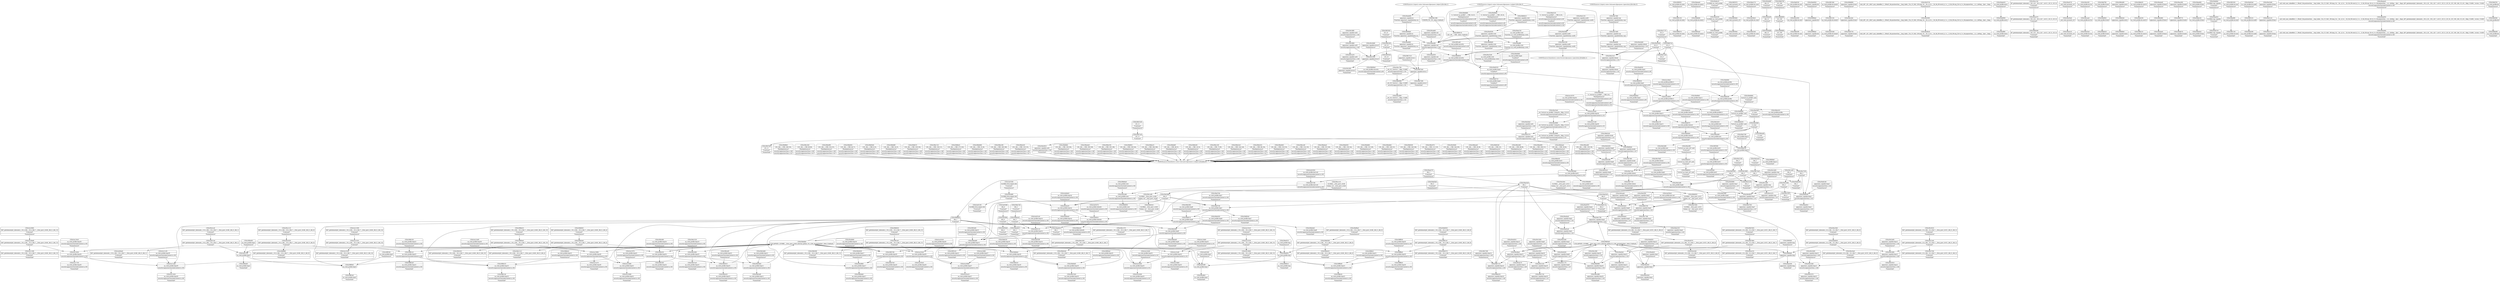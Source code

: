 digraph {
	CE0x39a4150 [shape=record,shape=Mrecord,label="{CE0x39a4150|apparmor_capable:tmp4|security/apparmor/lsm.c,145|*SummSink*}"]
	CE0x39a7330 [shape=record,shape=Mrecord,label="{CE0x39a7330|i64_2|*Constant*}"]
	CE0x39c3f40 [shape=record,shape=Mrecord,label="{CE0x39c3f40|apparmor_capable:error.0|*SummSink*}"]
	"CONST[source:0(mediator),value:0(static)][purpose:{operation}][SnkIdx:1]"
	CE0x39fdc00 [shape=record,shape=Mrecord,label="{CE0x39fdc00|aa_cred_profile:lnot3|security/apparmor/include/context.h,100|*SummSource*}"]
	CE0x39f0f20 [shape=record,shape=Mrecord,label="{CE0x39f0f20|aa_cred_profile:do.body|*SummSource*}"]
	CE0x39e8370 [shape=record,shape=Mrecord,label="{CE0x39e8370|i64*_getelementptr_inbounds_(_16_x_i64_,_16_x_i64_*___llvm_gcov_ctr46,_i64_0,_i64_8)|*Constant*|*SummSink*}"]
	CE0x39f3ea0 [shape=record,shape=Mrecord,label="{CE0x39f3ea0|aa_cred_profile:do.body5|*SummSink*}"]
	CE0x39a4430 [shape=record,shape=Mrecord,label="{CE0x39a4430|GLOBAL:aa_cred_profile|*Constant*}"]
	CE0x39c2610 [shape=record,shape=Mrecord,label="{CE0x39c2610|i64*_getelementptr_inbounds_(_8_x_i64_,_8_x_i64_*___llvm_gcov_ctr52,_i64_0,_i64_5)|*Constant*|*SummSource*}"]
	CE0x39bd5e0 [shape=record,shape=Mrecord,label="{CE0x39bd5e0|i64*_getelementptr_inbounds_(_16_x_i64_,_16_x_i64_*___llvm_gcov_ctr46,_i64_0,_i64_7)|*Constant*|*SummSink*}"]
	CE0x39f4180 [shape=record,shape=Mrecord,label="{CE0x39f4180|i32_22|*Constant*}"]
	CE0x39a3f30 [shape=record,shape=Mrecord,label="{CE0x39a3f30|apparmor_capable:tmp3|security/apparmor/lsm.c,145|*SummSource*}"]
	CE0x39c03c0 [shape=record,shape=Mrecord,label="{CE0x39c03c0|apparmor_capable:tmp6|security/apparmor/lsm.c,147|*SummSink*}"]
	CE0x39a60f0 [shape=record,shape=Mrecord,label="{CE0x39a60f0|apparmor_capable:cap|Function::apparmor_capable&Arg::cap::|*SummSink*}"]
	CE0x39f26b0 [shape=record,shape=Mrecord,label="{CE0x39f26b0|_call_void_mcount()_#2}"]
	CE0x3a10a10 [shape=record,shape=Mrecord,label="{CE0x3a10a10|aa_cred_profile:tmp27|security/apparmor/include/context.h,100|*SummSink*}"]
	CE0x39e6650 [shape=record,shape=Mrecord,label="{CE0x39e6650|%struct.aa_task_cxt*_null|*Constant*|*SummSink*}"]
	CE0x39c3010 [shape=record,shape=Mrecord,label="{CE0x39c3010|apparmor_capable:tmp11|security/apparmor/lsm.c,148|*SummSink*}"]
	CE0x39ff8e0 [shape=record,shape=Mrecord,label="{CE0x39ff8e0|aa_cred_profile:tmp20|security/apparmor/include/context.h,100}"]
	CE0x39e9f40 [shape=record,shape=Mrecord,label="{CE0x39e9f40|aa_cred_profile:tmp12|security/apparmor/include/context.h,100}"]
	CE0x3a05070 [shape=record,shape=Mrecord,label="{CE0x3a05070|aa_cred_profile:tobool4|security/apparmor/include/context.h,100|*SummSource*}"]
	CE0x39afcb0 [shape=record,shape=Mrecord,label="{CE0x39afcb0|apparmor_capable:tmp15|security/apparmor/lsm.c,150}"]
	CE0x39e4170 [shape=record,shape=Mrecord,label="{CE0x39e4170|aa_cred_profile:do.cond|*SummSource*}"]
	CE0x39b9c10 [shape=record,shape=Mrecord,label="{CE0x39b9c10|128:_i8*,_:_CRE:_elem_0:default:}"]
	CE0x39a8d30 [shape=record,shape=Mrecord,label="{CE0x39a8d30|i64*_getelementptr_inbounds_(_8_x_i64_,_8_x_i64_*___llvm_gcov_ctr52,_i64_0,_i64_0)|*Constant*}"]
	CE0x39e2490 [shape=record,shape=Mrecord,label="{CE0x39e2490|aa_cred_profile:tmp10|security/apparmor/include/context.h,100}"]
	CE0x39cbd60 [shape=record,shape=Mrecord,label="{CE0x39cbd60|i64_12|*Constant*|*SummSource*}"]
	CE0x39e05c0 [shape=record,shape=Mrecord,label="{CE0x39e05c0|GLOBAL:__llvm_gcov_ctr46|Global_var:__llvm_gcov_ctr46|*SummSink*}"]
	CE0x39a31c0 [shape=record,shape=Mrecord,label="{CE0x39a31c0|apparmor_capable:tobool|security/apparmor/lsm.c,145}"]
	CE0x39db880 [shape=record,shape=Mrecord,label="{CE0x39db880|i32_100|*Constant*|*SummSink*}"]
	CE0x39ef530 [shape=record,shape=Mrecord,label="{CE0x39ef530|aa_cred_profile:do.end|*SummSource*}"]
	CE0x39c2210 [shape=record,shape=Mrecord,label="{CE0x39c2210|i64_3|*Constant*|*SummSink*}"]
	CE0x39a77f0 [shape=record,shape=Mrecord,label="{CE0x39a77f0|apparmor_capable:tmp4|security/apparmor/lsm.c,145}"]
	CE0x39ef8a0 [shape=record,shape=Mrecord,label="{CE0x39ef8a0|i64*_getelementptr_inbounds_(_16_x_i64_,_16_x_i64_*___llvm_gcov_ctr46,_i64_0,_i64_0)|*Constant*|*SummSource*}"]
	CE0x39e8b60 [shape=record,shape=Mrecord,label="{CE0x39e8b60|%struct.aa_profile*_null|*Constant*}"]
	CE0x39adff0 [shape=record,shape=Mrecord,label="{CE0x39adff0|aa_cred_profile:cred|Function::aa_cred_profile&Arg::cred::}"]
	CE0x39b8540 [shape=record,shape=Mrecord,label="{CE0x39b8540|128:_i64,_:_CRE_0,8_|*MultipleSource*|security/apparmor/lsm.c,146|security/apparmor/lsm.c,147}"]
	CE0x39a8a80 [shape=record,shape=Mrecord,label="{CE0x39a8a80|GLOBAL:aa_cred_profile|*Constant*|*SummSink*}"]
	CE0x39c04c0 [shape=record,shape=Mrecord,label="{CE0x39c04c0|apparmor_capable:tmp8|security/apparmor/lsm.c,147}"]
	CE0x39ddcb0 [shape=record,shape=Mrecord,label="{CE0x39ddcb0|i64*_getelementptr_inbounds_(_16_x_i64_,_16_x_i64_*___llvm_gcov_ctr46,_i64_0,_i64_4)|*Constant*}"]
	CE0x39dac30 [shape=record,shape=Mrecord,label="{CE0x39dac30|aa_cred_profile:tmp13}"]
	CE0x3a151d0 [shape=record,shape=Mrecord,label="{CE0x3a151d0|aa_cred_profile:tmp34|security/apparmor/include/context.h,101|*SummSink*}"]
	CE0x39b7e30 [shape=record,shape=Mrecord,label="{CE0x39b7e30|i32_11|*Constant*|*SummSource*}"]
	CE0x39e31a0 [shape=record,shape=Mrecord,label="{CE0x39e31a0|aa_cred_profile:tmp10|security/apparmor/include/context.h,100|*SummSink*}"]
	CE0x39f55c0 [shape=record,shape=Mrecord,label="{CE0x39f55c0|aa_cred_profile:tmp15|security/apparmor/include/context.h,100|*SummSink*}"]
	CE0x39b9b80 [shape=record,shape=Mrecord,label="{CE0x39b9b80|apparmor_capable:cred|Function::apparmor_capable&Arg::cred::|*SummSink*}"]
	CE0x39e2110 [shape=record,shape=Mrecord,label="{CE0x39e2110|i64*_getelementptr_inbounds_(_16_x_i64_,_16_x_i64_*___llvm_gcov_ctr46,_i64_0,_i64_4)|*Constant*|*SummSink*}"]
	CE0x39a5570 [shape=record,shape=Mrecord,label="{CE0x39a5570|apparmor_capable:call1|security/apparmor/lsm.c,146}"]
	CE0x3a11c30 [shape=record,shape=Mrecord,label="{CE0x3a11c30|aa_cred_profile:tmp29|security/apparmor/include/context.h,100|*SummSource*}"]
	CE0x39fbd10 [shape=record,shape=Mrecord,label="{CE0x39fbd10|i64*_getelementptr_inbounds_(_16_x_i64_,_16_x_i64_*___llvm_gcov_ctr46,_i64_0,_i64_10)|*Constant*|*SummSource*}"]
	CE0x39cdfc0 [shape=record,shape=Mrecord,label="{CE0x39cdfc0|aa_cred_profile:tmp1|*SummSink*}"]
	CE0x39a0950 [shape=record,shape=Mrecord,label="{CE0x39a0950|apparmor_capable:bb|*SummSource*}"]
	CE0x39ee010 [shape=record,shape=Mrecord,label="{CE0x39ee010|aa_cred_profile:tmp|*SummSource*}"]
	CE0x39fb2a0 [shape=record,shape=Mrecord,label="{CE0x39fb2a0|aa_cred_profile:tmp22|security/apparmor/include/context.h,100|*SummSink*}"]
	CE0x39bc460 [shape=record,shape=Mrecord,label="{CE0x39bc460|128:_i64,_:_CRE_88,96_|*MultipleSource*|security/apparmor/lsm.c,146|security/apparmor/lsm.c,147}"]
	CE0x39a3680 [shape=record,shape=Mrecord,label="{CE0x39a3680|_ret_%struct.aa_profile*_%tmp34,_!dbg_!15510|security/apparmor/include/context.h,101}"]
	CE0x39b81b0 [shape=record,shape=Mrecord,label="{CE0x39b81b0|apparmor_capable:mode|security/apparmor/lsm.c,147|*SummSource*}"]
	CE0x39f13b0 [shape=record,shape=Mrecord,label="{CE0x39f13b0|aa_cred_profile:do.body6|*SummSource*}"]
	CE0x39b7ca0 [shape=record,shape=Mrecord,label="{CE0x39b7ca0|i32_11|*Constant*}"]
	CE0x39a1fa0 [shape=record,shape=Mrecord,label="{CE0x39a1fa0|apparmor_capable:if.end}"]
	CE0x3a12280 [shape=record,shape=Mrecord,label="{CE0x3a12280|i64*_getelementptr_inbounds_(_16_x_i64_,_16_x_i64_*___llvm_gcov_ctr46,_i64_0,_i64_14)|*Constant*|*SummSource*}"]
	CE0x39b7fe0 [shape=record,shape=Mrecord,label="{CE0x39b7fe0|apparmor_capable:mode|security/apparmor/lsm.c,147|*SummSink*}"]
	CE0x39b9de0 [shape=record,shape=Mrecord,label="{CE0x39b9de0|apparmor_capable:ns|Function::apparmor_capable&Arg::ns::}"]
	CE0x39cbdd0 [shape=record,shape=Mrecord,label="{CE0x39cbdd0|i64_12|*Constant*|*SummSink*}"]
	CE0x39dadd0 [shape=record,shape=Mrecord,label="{CE0x39dadd0|aa_cred_profile:lnot|security/apparmor/include/context.h,100}"]
	CE0x39be690 [shape=record,shape=Mrecord,label="{CE0x39be690|128:_i64,_:_CRE_208,212_|*MultipleSource*|security/apparmor/lsm.c,146|security/apparmor/lsm.c,147}"]
	CE0x39e6c80 [shape=record,shape=Mrecord,label="{CE0x39e6c80|aa_cred_profile:profile|security/apparmor/include/context.h,100}"]
	CE0x39bbda0 [shape=record,shape=Mrecord,label="{CE0x39bbda0|128:_i64,_:_CRE_56,64_|*MultipleSource*|security/apparmor/lsm.c,146|security/apparmor/lsm.c,147}"]
	CE0x39c1b70 [shape=record,shape=Mrecord,label="{CE0x39c1b70|apparmor_capable:cmp|security/apparmor/lsm.c,147|*SummSink*}"]
	CE0x39b7580 [shape=record,shape=Mrecord,label="{CE0x39b7580|apparmor_capable:error.1|*SummSink*}"]
	CE0x3a125c0 [shape=record,shape=Mrecord,label="{CE0x3a125c0|i64*_getelementptr_inbounds_(_16_x_i64_,_16_x_i64_*___llvm_gcov_ctr46,_i64_0,_i64_14)|*Constant*|*SummSink*}"]
	CE0x39e4240 [shape=record,shape=Mrecord,label="{CE0x39e4240|aa_cred_profile:do.cond|*SummSink*}"]
	CE0x39a7170 [shape=record,shape=Mrecord,label="{CE0x39a7170|i32_0|*Constant*|*SummSource*}"]
	CE0x39a33e0 [shape=record,shape=Mrecord,label="{CE0x39a33e0|_ret_%struct.aa_profile*_%tmp34,_!dbg_!15510|security/apparmor/include/context.h,101|*SummSource*}"]
	CE0x395ab60 [shape=record,shape=Mrecord,label="{CE0x395ab60|apparmor_capable:call|security/apparmor/lsm.c,144|*SummSource*}"]
	CE0x3864700 [shape=record,shape=Mrecord,label="{CE0x3864700|apparmor_capable:tmp3|security/apparmor/lsm.c,145}"]
	CE0x39c12e0 [shape=record,shape=Mrecord,label="{CE0x39c12e0|i64*_getelementptr_inbounds_(_8_x_i64_,_8_x_i64_*___llvm_gcov_ctr52,_i64_0,_i64_5)|*Constant*}"]
	CE0x39c4540 [shape=record,shape=Mrecord,label="{CE0x39c4540|i64*_getelementptr_inbounds_(_8_x_i64_,_8_x_i64_*___llvm_gcov_ctr52,_i64_0,_i64_6)|*Constant*|*SummSink*}"]
	CE0x39c9730 [shape=record,shape=Mrecord,label="{CE0x39c9730|void_(i8*,_i32,_i64)*_asm_sideeffect_1:_09ud2_0A.pushsection___bug_table,_22a_22_0A2:_09.long_1b_-_2b,_$_0:c_-_2b_0A_09.word_$_1:c_,_0_0A_09.org_2b+$_2:c_0A.popsection_,_i,i,i,_dirflag_,_fpsr_,_flags_|*SummSource*}"]
	CE0x39b7290 [shape=record,shape=Mrecord,label="{CE0x39b7290|apparmor_capable:tmp14|security/apparmor/lsm.c,149|*SummSource*}"]
	CE0x39c9b30 [shape=record,shape=Mrecord,label="{CE0x39c9b30|void_(i8*,_i32,_i64)*_asm_sideeffect_1:_09ud2_0A.pushsection___bug_table,_22a_22_0A2:_09.long_1b_-_2b,_$_0:c_-_2b_0A_09.word_$_1:c_,_0_0A_09.org_2b+$_2:c_0A.popsection_,_i,i,i,_dirflag_,_fpsr_,_flags_|*SummSink*}"]
	CE0x39c3b90 [shape=record,shape=Mrecord,label="{CE0x39c3b90|apparmor_capable:error.0|*SummSource*}"]
	CE0x3a15070 [shape=record,shape=Mrecord,label="{CE0x3a15070|aa_cred_profile:tmp34|security/apparmor/include/context.h,101|*SummSource*}"]
	CE0x39cc480 [shape=record,shape=Mrecord,label="{CE0x39cc480|apparmor_capable:tmp16|security/apparmor/lsm.c,150|*SummSink*}"]
	CE0x39ade20 [shape=record,shape=Mrecord,label="{CE0x39ade20|aa_cred_profile:entry|*SummSource*}"]
	CE0x3a11a40 [shape=record,shape=Mrecord,label="{CE0x3a11a40|aa_cred_profile:tmp29|security/apparmor/include/context.h,100}"]
	CE0x39dce90 [shape=record,shape=Mrecord,label="{CE0x39dce90|0:_%struct.aa_profile*,_:_CRE_0,8_|*MultipleSource*|security/apparmor/include/context.h,99|*LoadInst*|security/apparmor/include/context.h,99|security/apparmor/include/context.h,100}"]
	CE0x39e9480 [shape=record,shape=Mrecord,label="{CE0x39e9480|aa_cred_profile:tmp4|*LoadInst*|security/apparmor/include/context.h,99|*SummSource*}"]
	CE0x39db360 [shape=record,shape=Mrecord,label="{CE0x39db360|i8*_getelementptr_inbounds_(_36_x_i8_,_36_x_i8_*_.str12,_i32_0,_i32_0)|*Constant*|*SummSink*}"]
	CE0x39a7780 [shape=record,shape=Mrecord,label="{CE0x39a7780|apparmor_capable:tmp3|security/apparmor/lsm.c,145|*SummSink*}"]
	CE0x39a53d0 [shape=record,shape=Mrecord,label="{CE0x39a53d0|apparmor_capable:tmp5|security/apparmor/lsm.c,145|*SummSink*}"]
	CE0x39b7820 [shape=record,shape=Mrecord,label="{CE0x39b7820|i64*_getelementptr_inbounds_(_8_x_i64_,_8_x_i64_*___llvm_gcov_ctr52,_i64_0,_i64_7)|*Constant*|*SummSource*}"]
	CE0x39a3030 [shape=record,shape=Mrecord,label="{CE0x39a3030|apparmor_capable:tmp1|*SummSink*}"]
	CE0x39e0740 [shape=record,shape=Mrecord,label="{CE0x39e0740|aa_cred_profile:tmp7|security/apparmor/include/context.h,100}"]
	CE0x39dece0 [shape=record,shape=Mrecord,label="{CE0x39dece0|aa_cred_profile:tobool4|security/apparmor/include/context.h,100|*SummSink*}"]
	CE0x39a3860 [shape=record,shape=Mrecord,label="{CE0x39a3860|_ret_%struct.aa_profile*_%tmp34,_!dbg_!15510|security/apparmor/include/context.h,101|*SummSink*}"]
	CE0x39ff040 [shape=record,shape=Mrecord,label="{CE0x39ff040|aa_cred_profile:tmp3}"]
	CE0x39e7720 [shape=record,shape=Mrecord,label="{CE0x39e7720|aa_cred_profile:tobool|security/apparmor/include/context.h,100|*SummSink*}"]
	CE0x39ff9c0 [shape=record,shape=Mrecord,label="{CE0x39ff9c0|aa_cred_profile:tmp20|security/apparmor/include/context.h,100|*SummSink*}"]
	CE0x3a02a80 [shape=record,shape=Mrecord,label="{CE0x3a02a80|aa_cred_profile:conv|security/apparmor/include/context.h,100}"]
	CE0x39bf6b0 [shape=record,shape=Mrecord,label="{CE0x39bf6b0|128:_i64,_:_CRE_248,256_|*MultipleSource*|security/apparmor/lsm.c,146|security/apparmor/lsm.c,147}"]
	CE0x39a5040 [shape=record,shape=Mrecord,label="{CE0x39a5040|i32_0|*Constant*}"]
	CE0x39c3880 [shape=record,shape=Mrecord,label="{CE0x39c3880|apparmor_capable:call3|security/apparmor/lsm.c,148}"]
	CE0x39db690 [shape=record,shape=Mrecord,label="{CE0x39db690|i32_100|*Constant*}"]
	CE0x39ae500 [shape=record,shape=Mrecord,label="{CE0x39ae500|apparmor_capable:tmp|*SummSink*}"]
	CE0x39a5db0 [shape=record,shape=Mrecord,label="{CE0x39a5db0|apparmor_capable:tobool|security/apparmor/lsm.c,145|*SummSink*}"]
	CE0x39a4570 [shape=record,shape=Mrecord,label="{CE0x39a4570|_call_void_mcount()_#2|*SummSource*}"]
	CE0x39bbbf0 [shape=record,shape=Mrecord,label="{CE0x39bbbf0|128:_i64,_:_CRE_48,52_|*MultipleSource*|security/apparmor/lsm.c,146|security/apparmor/lsm.c,147}"]
	CE0x39b0980 [shape=record,shape=Mrecord,label="{CE0x39b0980|_ret_i32_%error.1,_!dbg_!15489|security/apparmor/lsm.c,150}"]
	CE0x39cbcf0 [shape=record,shape=Mrecord,label="{CE0x39cbcf0|i64_12|*Constant*}"]
	CE0x39ed130 [shape=record,shape=Mrecord,label="{CE0x39ed130|0:_%struct.aa_profile*,_:_CRE_8,16_|*MultipleSource*|security/apparmor/include/context.h,99|*LoadInst*|security/apparmor/include/context.h,99|security/apparmor/include/context.h,100}"]
	CE0x39a7fd0 [shape=record,shape=Mrecord,label="{CE0x39a7fd0|apparmor_capable:cap|Function::apparmor_capable&Arg::cap::|*SummSource*}"]
	CE0x39edfa0 [shape=record,shape=Mrecord,label="{CE0x39edfa0|COLLAPSED:_GCMRE___llvm_gcov_ctr46_internal_global_16_x_i64_zeroinitializer:_elem_0:default:}"]
	CE0x39e2bd0 [shape=record,shape=Mrecord,label="{CE0x39e2bd0|aa_cred_profile:tmp6|security/apparmor/include/context.h,100|*SummSink*}"]
	CE0x39b9830 [shape=record,shape=Mrecord,label="{CE0x39b9830|aa_cred_profile:security|security/apparmor/include/context.h,99}"]
	CE0x39b8c00 [shape=record,shape=Mrecord,label="{CE0x39b8c00|128:_i64,_:_CRE_16,24_|*MultipleSource*|security/apparmor/lsm.c,146|security/apparmor/lsm.c,147}"]
	CE0x39c2090 [shape=record,shape=Mrecord,label="{CE0x39c2090|i64_3|*Constant*}"]
	CE0x39bc100 [shape=record,shape=Mrecord,label="{CE0x39bc100|128:_i64,_:_CRE_72,80_|*MultipleSource*|security/apparmor/lsm.c,146|security/apparmor/lsm.c,147}"]
	CE0x3a14930 [shape=record,shape=Mrecord,label="{CE0x3a14930|aa_cred_profile:profile11|security/apparmor/include/context.h,101}"]
	CE0x39cd7e0 [shape=record,shape=Mrecord,label="{CE0x39cd7e0|aa_cred_profile:tmp16|security/apparmor/include/context.h,100|*SummSink*}"]
	CE0x3a12d80 [shape=record,shape=Mrecord,label="{CE0x3a12d80|aa_cred_profile:tmp31|security/apparmor/include/context.h,100}"]
	CE0x39fd050 [shape=record,shape=Mrecord,label="{CE0x39fd050|i64*_getelementptr_inbounds_(_16_x_i64_,_16_x_i64_*___llvm_gcov_ctr46,_i64_0,_i64_12)|*Constant*|*SummSource*}"]
	CE0x39b7510 [shape=record,shape=Mrecord,label="{CE0x39b7510|apparmor_capable:error.1|*SummSource*}"]
	CE0x39c2e00 [shape=record,shape=Mrecord,label="{CE0x39c2e00|apparmor_capable:tmp11|security/apparmor/lsm.c,148|*SummSource*}"]
	CE0x39cc360 [shape=record,shape=Mrecord,label="{CE0x39cc360|apparmor_capable:tmp16|security/apparmor/lsm.c,150|*SummSource*}"]
	CE0x39ca210 [shape=record,shape=Mrecord,label="{CE0x39ca210|i64*_getelementptr_inbounds_(_8_x_i64_,_8_x_i64_*___llvm_gcov_ctr52,_i64_0,_i64_7)|*Constant*|*SummSink*}"]
	CE0x39b76b0 [shape=record,shape=Mrecord,label="{CE0x39b76b0|i64*_getelementptr_inbounds_(_8_x_i64_,_8_x_i64_*___llvm_gcov_ctr52,_i64_0,_i64_7)|*Constant*}"]
	CE0x39ae150 [shape=record,shape=Mrecord,label="{CE0x39ae150|aa_cred_profile:cred|Function::aa_cred_profile&Arg::cred::|*SummSource*}"]
	CE0x39a9200 [shape=record,shape=Mrecord,label="{CE0x39a9200|apparmor_capable:cred|Function::apparmor_capable&Arg::cred::}"]
	CE0x39e75a0 [shape=record,shape=Mrecord,label="{CE0x39e75a0|aa_cred_profile:tobool|security/apparmor/include/context.h,100}"]
	CE0x39eb970 [shape=record,shape=Mrecord,label="{CE0x39eb970|aa_cred_profile:tobool1|security/apparmor/include/context.h,100}"]
	CE0x39e2a90 [shape=record,shape=Mrecord,label="{CE0x39e2a90|aa_cred_profile:tmp6|security/apparmor/include/context.h,100}"]
	CE0x39ccaa0 [shape=record,shape=Mrecord,label="{CE0x39ccaa0|aa_cred_profile:lor.rhs}"]
	CE0x39e5420 [shape=record,shape=Mrecord,label="{CE0x39e5420|aa_cred_profile:lnot|security/apparmor/include/context.h,100|*SummSource*}"]
	CE0x3a12a00 [shape=record,shape=Mrecord,label="{CE0x3a12a00|aa_cred_profile:tmp30|security/apparmor/include/context.h,100|*SummSource*}"]
	CE0x39ef650 [shape=record,shape=Mrecord,label="{CE0x39ef650|aa_cred_profile:if.end}"]
	CE0x3a11650 [shape=record,shape=Mrecord,label="{CE0x3a11650|aa_cred_profile:tmp28|security/apparmor/include/context.h,100}"]
	CE0x39df470 [shape=record,shape=Mrecord,label="{CE0x39df470|aa_cred_profile:tmp8|security/apparmor/include/context.h,100}"]
	CE0x39daab0 [shape=record,shape=Mrecord,label="{CE0x39daab0|i1_true|*Constant*|*SummSink*}"]
	CE0x39ed930 [shape=record,shape=Mrecord,label="{CE0x39ed930|aa_cred_profile:tmp5|security/apparmor/include/context.h,99|*SummSource*}"]
	CE0x39bd1e0 [shape=record,shape=Mrecord,label="{CE0x39bd1e0|128:_i64,_:_CRE_144,148_|*MultipleSource*|security/apparmor/lsm.c,146|security/apparmor/lsm.c,147}"]
	CE0x399cb90 [shape=record,shape=Mrecord,label="{CE0x399cb90|apparmor_capable:entry|*SummSource*}"]
	CE0x39ff950 [shape=record,shape=Mrecord,label="{CE0x39ff950|aa_cred_profile:tmp20|security/apparmor/include/context.h,100|*SummSource*}"]
	"CONST[source:1(input),value:2(dynamic)][purpose:{operation}][SrcIdx:3]"
	CE0x39ee8c0 [shape=record,shape=Mrecord,label="{CE0x39ee8c0|i64_5|*Constant*|*SummSink*}"]
	CE0x39cc110 [shape=record,shape=Mrecord,label="{CE0x39cc110|i64*_getelementptr_inbounds_(_16_x_i64_,_16_x_i64_*___llvm_gcov_ctr46,_i64_0,_i64_9)|*Constant*|*SummSource*}"]
	CE0x39a5190 [shape=record,shape=Mrecord,label="{CE0x39a5190|apparmor_capable:audit|Function::apparmor_capable&Arg::audit::|*SummSink*}"]
	CE0x39e4330 [shape=record,shape=Mrecord,label="{CE0x39e4330|aa_cred_profile:do.end10}"]
	CE0x3a102e0 [shape=record,shape=Mrecord,label="{CE0x3a102e0|aa_cred_profile:tmp26|security/apparmor/include/context.h,100}"]
	CE0x39b70a0 [shape=record,shape=Mrecord,label="{CE0x39b70a0|apparmor_capable:error.1}"]
	CE0x39a5e20 [shape=record,shape=Mrecord,label="{CE0x39a5e20|i64_2|*Constant*|*SummSource*}"]
	CE0x39a4a40 [shape=record,shape=Mrecord,label="{CE0x39a4a40|apparmor_capable:if.then2|*SummSource*}"]
	CE0x39c0430 [shape=record,shape=Mrecord,label="{CE0x39c0430|apparmor_capable:tmp6|security/apparmor/lsm.c,147|*SummSource*}"]
	CE0x3a03110 [shape=record,shape=Mrecord,label="{CE0x3a03110|aa_cred_profile:tmp14|security/apparmor/include/context.h,100}"]
	CE0x39fec10 [shape=record,shape=Mrecord,label="{CE0x39fec10|aa_cred_profile:do.end10|*SummSink*}"]
	CE0x39c4070 [shape=record,shape=Mrecord,label="{CE0x39c4070|i64*_getelementptr_inbounds_(_8_x_i64_,_8_x_i64_*___llvm_gcov_ctr52,_i64_0,_i64_6)|*Constant*}"]
	CE0x39c4910 [shape=record,shape=Mrecord,label="{CE0x39c4910|apparmor_capable:tmp13|security/apparmor/lsm.c,149|*SummSource*}"]
	CE0x39cd3a0 [shape=record,shape=Mrecord,label="{CE0x39cd3a0|aa_cred_profile:lor.rhs|*SummSink*}"]
	CE0x3864820 [shape=record,shape=Mrecord,label="{CE0x3864820|GLOBAL:__llvm_gcov_ctr52|Global_var:__llvm_gcov_ctr52}"]
	CE0x39b6f30 [shape=record,shape=Mrecord,label="{CE0x39b6f30|aa_cred_profile:conv|security/apparmor/include/context.h,100|*SummSink*}"]
	CE0x39e5dd0 [shape=record,shape=Mrecord,label="{CE0x39e5dd0|aa_cred_profile:tmp11|security/apparmor/include/context.h,100|*SummSource*}"]
	CE0x39c32d0 [shape=record,shape=Mrecord,label="{CE0x39c32d0|apparmor_capable:tmp12|security/apparmor/lsm.c,148}"]
	CE0x39db8f0 [shape=record,shape=Mrecord,label="{CE0x39db8f0|i64*_getelementptr_inbounds_(_16_x_i64_,_16_x_i64_*___llvm_gcov_ctr46,_i64_0,_i64_9)|*Constant*|*SummSink*}"]
	CE0x39df5e0 [shape=record,shape=Mrecord,label="{CE0x39df5e0|aa_cred_profile:tmp7|security/apparmor/include/context.h,100|*SummSink*}"]
	CE0x39a42a0 [shape=record,shape=Mrecord,label="{CE0x39a42a0|apparmor_capable:tmp5|security/apparmor/lsm.c,145}"]
	CE0x39efa20 [shape=record,shape=Mrecord,label="{CE0x39efa20|i64*_getelementptr_inbounds_(_16_x_i64_,_16_x_i64_*___llvm_gcov_ctr46,_i64_0,_i64_0)|*Constant*|*SummSink*}"]
	CE0x3a12990 [shape=record,shape=Mrecord,label="{CE0x3a12990|aa_cred_profile:tmp30|security/apparmor/include/context.h,100}"]
	CE0x39a6710 [shape=record,shape=Mrecord,label="{CE0x39a6710|i64_0|*Constant*|*SummSink*}"]
	CE0x39bc610 [shape=record,shape=Mrecord,label="{CE0x39bc610|128:_i64,_:_CRE_96,104_|*MultipleSource*|security/apparmor/lsm.c,146|security/apparmor/lsm.c,147}"]
	CE0x39b9930 [shape=record,shape=Mrecord,label="{CE0x39b9930|aa_cred_profile:tmp5|security/apparmor/include/context.h,99}"]
	CE0x39a8300 [shape=record,shape=Mrecord,label="{CE0x39a8300|apparmor_capable:tmp2|security/apparmor/lsm.c,145}"]
	CE0x39be840 [shape=record,shape=Mrecord,label="{CE0x39be840|128:_i64,_:_CRE_216,224_|*MultipleSource*|security/apparmor/lsm.c,146|security/apparmor/lsm.c,147}"]
	CE0x3a01fd0 [shape=record,shape=Mrecord,label="{CE0x3a01fd0|GLOBAL:llvm.expect.i64|*Constant*|*SummSource*}"]
	CE0x3a04f10 [shape=record,shape=Mrecord,label="{CE0x3a04f10|aa_cred_profile:tobool4|security/apparmor/include/context.h,100}"]
	CE0x39c1170 [shape=record,shape=Mrecord,label="{CE0x39c1170|apparmor_capable:tmp9|security/apparmor/lsm.c,147|*SummSink*}"]
	CE0x399c660 [shape=record,shape=Mrecord,label="{CE0x399c660|apparmor_capable:if.then2}"]
	CE0x39c4e20 [shape=record,shape=Mrecord,label="{CE0x39c4e20|aa_cred_profile:expval|security/apparmor/include/context.h,100}"]
	CE0x39c93f0 [shape=record,shape=Mrecord,label="{CE0x39c93f0|void_(i8*,_i32,_i64)*_asm_sideeffect_1:_09ud2_0A.pushsection___bug_table,_22a_22_0A2:_09.long_1b_-_2b,_$_0:c_-_2b_0A_09.word_$_1:c_,_0_0A_09.org_2b+$_2:c_0A.popsection_,_i,i,i,_dirflag_,_fpsr_,_flags_}"]
	CE0x39bccd0 [shape=record,shape=Mrecord,label="{CE0x39bccd0|128:_i64,_:_CRE_124,128_|*MultipleSource*|security/apparmor/lsm.c,146|security/apparmor/lsm.c,147}"]
	CE0x3a01250 [shape=record,shape=Mrecord,label="{CE0x3a01250|aa_cred_profile:tmp2}"]
	CE0x39c1b00 [shape=record,shape=Mrecord,label="{CE0x39c1b00|apparmor_capable:cmp|security/apparmor/lsm.c,147|*SummSource*}"]
	CE0x39f2fb0 [shape=record,shape=Mrecord,label="{CE0x39f2fb0|aa_cred_profile:lnot2|security/apparmor/include/context.h,100|*SummSink*}"]
	CE0x39b97c0 [shape=record,shape=Mrecord,label="{CE0x39b97c0|i32_0|*Constant*}"]
	CE0x39beba0 [shape=record,shape=Mrecord,label="{CE0x39beba0|128:_i64,_:_CRE_232,240_|*MultipleSource*|security/apparmor/lsm.c,146|security/apparmor/lsm.c,147}"]
	CE0x3a10f40 [shape=record,shape=Mrecord,label="{CE0x3a10f40|i64*_getelementptr_inbounds_(_16_x_i64_,_16_x_i64_*___llvm_gcov_ctr46,_i64_0,_i64_13)|*Constant*|*SummSource*}"]
	CE0x39c3a20 [shape=record,shape=Mrecord,label="{CE0x39c3a20|apparmor_capable:call3|security/apparmor/lsm.c,148|*SummSink*}"]
	CE0x39f2f40 [shape=record,shape=Mrecord,label="{CE0x39f2f40|aa_cred_profile:lnot2|security/apparmor/include/context.h,100|*SummSource*}"]
	CE0x3a116c0 [shape=record,shape=Mrecord,label="{CE0x3a116c0|aa_cred_profile:tmp28|security/apparmor/include/context.h,100|*SummSource*}"]
	CE0x39ddad0 [shape=record,shape=Mrecord,label="{CE0x39ddad0|aa_cred_profile:tmp9|security/apparmor/include/context.h,100|*SummSink*}"]
	CE0x39fc050 [shape=record,shape=Mrecord,label="{CE0x39fc050|i64*_getelementptr_inbounds_(_16_x_i64_,_16_x_i64_*___llvm_gcov_ctr46,_i64_0,_i64_10)|*Constant*|*SummSink*}"]
	CE0x39c38f0 [shape=record,shape=Mrecord,label="{CE0x39c38f0|apparmor_capable:call3|security/apparmor/lsm.c,148|*SummSource*}"]
	CE0x39f0810 [shape=record,shape=Mrecord,label="{CE0x39f0810|aa_cred_profile:tmp|*SummSink*}"]
	CE0x39f49e0 [shape=record,shape=Mrecord,label="{CE0x39f49e0|aa_cred_profile:tmp13|*SummSink*}"]
	CE0x3a04dc0 [shape=record,shape=Mrecord,label="{CE0x3a04dc0|aa_cred_profile:expval|security/apparmor/include/context.h,100|*SummSource*}"]
	CE0x39cc050 [shape=record,shape=Mrecord,label="{CE0x39cc050|i64*_getelementptr_inbounds_(_16_x_i64_,_16_x_i64_*___llvm_gcov_ctr46,_i64_0,_i64_9)|*Constant*}"]
	CE0x399f770 [shape=record,shape=Mrecord,label="{CE0x399f770|apparmor_capable:if.end4}"]
	CE0x39eec50 [shape=record,shape=Mrecord,label="{CE0x39eec50|aa_cred_profile:if.then}"]
	CE0x39b99a0 [shape=record,shape=Mrecord,label="{CE0x39b99a0|aa_cred_profile:security|security/apparmor/include/context.h,99|*SummSink*}"]
	CE0x39ca470 [shape=record,shape=Mrecord,label="{CE0x39ca470|i8*_getelementptr_inbounds_(_36_x_i8_,_36_x_i8_*_.str12,_i32_0,_i32_0)|*Constant*}"]
	CE0x3a032f0 [shape=record,shape=Mrecord,label="{CE0x3a032f0|aa_cred_profile:tmp14|security/apparmor/include/context.h,100|*SummSink*}"]
	CE0x39c41e0 [shape=record,shape=Mrecord,label="{CE0x39c41e0|i64*_getelementptr_inbounds_(_8_x_i64_,_8_x_i64_*___llvm_gcov_ctr52,_i64_0,_i64_6)|*Constant*|*SummSource*}"]
	CE0x3a12f70 [shape=record,shape=Mrecord,label="{CE0x3a12f70|aa_cred_profile:tmp31|security/apparmor/include/context.h,100|*SummSource*}"]
	CE0x39bd030 [shape=record,shape=Mrecord,label="{CE0x39bd030|128:_i64,_:_CRE_136,144_|*MultipleSource*|security/apparmor/lsm.c,146|security/apparmor/lsm.c,147}"]
	CE0x39fb9a0 [shape=record,shape=Mrecord,label="{CE0x39fb9a0|i64*_getelementptr_inbounds_(_16_x_i64_,_16_x_i64_*___llvm_gcov_ctr46,_i64_0,_i64_10)|*Constant*}"]
	CE0x3a14b20 [shape=record,shape=Mrecord,label="{CE0x3a14b20|aa_cred_profile:profile11|security/apparmor/include/context.h,101|*SummSink*}"]
	CE0x39ed9a0 [shape=record,shape=Mrecord,label="{CE0x39ed9a0|aa_cred_profile:tmp5|security/apparmor/include/context.h,99|*SummSink*}"]
	CE0x39adf80 [shape=record,shape=Mrecord,label="{CE0x39adf80|aa_cred_profile:entry|*SummSink*}"]
	CE0x39a8fa0 [shape=record,shape=Mrecord,label="{CE0x39a8fa0|GLOBAL:cap_capable|*Constant*|*SummSource*}"]
	CE0x3a135c0 [shape=record,shape=Mrecord,label="{CE0x3a135c0|i64*_getelementptr_inbounds_(_16_x_i64_,_16_x_i64_*___llvm_gcov_ctr46,_i64_0,_i64_15)|*Constant*|*SummSource*}"]
	CE0x39ff1d0 [shape=record,shape=Mrecord,label="{CE0x39ff1d0|aa_cred_profile:tmp3|*SummSink*}"]
	CE0x39ffe30 [shape=record,shape=Mrecord,label="{CE0x39ffe30|aa_cred_profile:tmp21|security/apparmor/include/context.h,100|*SummSink*}"]
	CE0x39a71e0 [shape=record,shape=Mrecord,label="{CE0x39a71e0|i32_0|*Constant*|*SummSink*}"]
	CE0x3a11d50 [shape=record,shape=Mrecord,label="{CE0x3a11d50|aa_cred_profile:tmp29|security/apparmor/include/context.h,100|*SummSink*}"]
	CE0x39a7e60 [shape=record,shape=Mrecord,label="{CE0x39a7e60|apparmor_capable:cap|Function::apparmor_capable&Arg::cap::}"]
	CE0x39a5120 [shape=record,shape=Mrecord,label="{CE0x39a5120|apparmor_capable:audit|Function::apparmor_capable&Arg::audit::|*SummSource*}"]
	CE0x39a4d00 [shape=record,shape=Mrecord,label="{CE0x39a4d00|apparmor_capable:ns|Function::apparmor_capable&Arg::ns::|*SummSource*}"]
	CE0x39efc50 [shape=record,shape=Mrecord,label="{CE0x39efc50|aa_cred_profile:tmp18|security/apparmor/include/context.h,100|*SummSource*}"]
	CE0x39f19c0 [shape=record,shape=Mrecord,label="{CE0x39f19c0|i32_22|*Constant*|*SummSink*}"]
	CE0x3a02f60 [shape=record,shape=Mrecord,label="{CE0x3a02f60|i64_6|*Constant*}"]
	CE0x39ec9e0 [shape=record,shape=Mrecord,label="{CE0x39ec9e0|i1_true|*Constant*|*SummSource*}"]
	CE0x39ef790 [shape=record,shape=Mrecord,label="{CE0x39ef790|aa_cred_profile:if.end|*SummSource*}"]
	CE0x39dc620 [shape=record,shape=Mrecord,label="{CE0x39dc620|aa_cred_profile:tmp9|security/apparmor/include/context.h,100|*SummSource*}"]
	CE0x3a021f0 [shape=record,shape=Mrecord,label="{CE0x3a021f0|GLOBAL:llvm.expect.i64|*Constant*|*SummSink*}"]
	CE0x39cc790 [shape=record,shape=Mrecord,label="{CE0x39cc790|_ret_i32_%error.1,_!dbg_!15489|security/apparmor/lsm.c,150|*SummSource*}"]
	CE0x39f1130 [shape=record,shape=Mrecord,label="{CE0x39f1130|aa_cred_profile:lor.end|*SummSink*}"]
	CE0x39c0bc0 [shape=record,shape=Mrecord,label="{CE0x39c0bc0|apparmor_capable:tmp8|security/apparmor/lsm.c,147|*SummSink*}"]
	CE0x39ae5e0 [shape=record,shape=Mrecord,label="{CE0x39ae5e0|i64_1|*Constant*}"]
	CE0x39ffdc0 [shape=record,shape=Mrecord,label="{CE0x39ffdc0|aa_cred_profile:tmp21|security/apparmor/include/context.h,100|*SummSource*}"]
	CE0x39a93a0 [shape=record,shape=Mrecord,label="{CE0x39a93a0|aa_cred_profile:do.end8|*SummSource*}"]
	CE0x3a13250 [shape=record,shape=Mrecord,label="{CE0x3a13250|i64*_getelementptr_inbounds_(_16_x_i64_,_16_x_i64_*___llvm_gcov_ctr46,_i64_0,_i64_15)|*Constant*}"]
	CE0x39e2910 [shape=record,shape=Mrecord,label="{CE0x39e2910|aa_cred_profile:tmp6|security/apparmor/include/context.h,100|*SummSource*}"]
	CE0x39fb410 [shape=record,shape=Mrecord,label="{CE0x39fb410|aa_cred_profile:tmp23|security/apparmor/include/context.h,100}"]
	CE0x39b7dc0 [shape=record,shape=Mrecord,label="{CE0x39b7dc0|i32_11|*Constant*|*SummSink*}"]
	CE0x3a143d0 [shape=record,shape=Mrecord,label="{CE0x3a143d0|aa_cred_profile:tmp33|security/apparmor/include/context.h,101|*SummSource*}"]
	CE0x39bdfd0 [shape=record,shape=Mrecord,label="{CE0x39bdfd0|128:_i64,_:_CRE_152,160_|*MultipleSource*|security/apparmor/lsm.c,146|security/apparmor/lsm.c,147}"]
	CE0x39a1c10 [shape=record,shape=Mrecord,label="{CE0x39a1c10|apparmor_capable:if.then|*SummSink*}"]
	CE0x39ca7a0 [shape=record,shape=Mrecord,label="{CE0x39ca7a0|i8*_getelementptr_inbounds_(_36_x_i8_,_36_x_i8_*_.str12,_i32_0,_i32_0)|*Constant*|*SummSource*}"]
	CE0x39bdc20 [shape=record,shape=Mrecord,label="{CE0x39bdc20|apparmor_capable:tmp14|security/apparmor/lsm.c,149|*SummSink*}"]
	CE0x39fb7e0 [shape=record,shape=Mrecord,label="{CE0x39fb7e0|aa_cred_profile:tmp23|security/apparmor/include/context.h,100|*SummSink*}"]
	CE0x39f29e0 [shape=record,shape=Mrecord,label="{CE0x39f29e0|_call_void_mcount()_#2|*SummSink*}"]
	CE0x39cc930 [shape=record,shape=Mrecord,label="{CE0x39cc930|aa_cred_profile:do.end}"]
	CE0x39fb6c0 [shape=record,shape=Mrecord,label="{CE0x39fb6c0|aa_cred_profile:tmp23|security/apparmor/include/context.h,100|*SummSource*}"]
	CE0x39e0d30 [shape=record,shape=Mrecord,label="{CE0x39e0d30|aa_cred_profile:tmp17|security/apparmor/include/context.h,100|*SummSource*}"]
	CE0x39fb1c0 [shape=record,shape=Mrecord,label="{CE0x39fb1c0|aa_cred_profile:tmp22|security/apparmor/include/context.h,100}"]
	CE0x39cd960 [shape=record,shape=Mrecord,label="{CE0x39cd960|aa_cred_profile:tmp17|security/apparmor/include/context.h,100}"]
	CE0x39a8a10 [shape=record,shape=Mrecord,label="{CE0x39a8a10|GLOBAL:aa_cred_profile|*Constant*|*SummSource*}"]
	CE0x39bddb0 [shape=record,shape=Mrecord,label="{CE0x39bddb0|128:_i64,_:_CRE_148,152_|*MultipleSource*|security/apparmor/lsm.c,146|security/apparmor/lsm.c,147}"]
	CE0x39e2b60 [shape=record,shape=Mrecord,label="{CE0x39e2b60|i64_0|*Constant*}"]
	CE0x39feed0 [shape=record,shape=Mrecord,label="{CE0x39feed0|aa_cred_profile:tmp2|*SummSink*}"]
	CE0x39eabc0 [shape=record,shape=Mrecord,label="{CE0x39eabc0|_call_void_asm_sideeffect_1:_09ud2_0A.pushsection___bug_table,_22a_22_0A2:_09.long_1b_-_2b,_$_0:c_-_2b_0A_09.word_$_1:c_,_0_0A_09.org_2b+$_2:c_0A.popsection_,_i,i,i,_dirflag_,_fpsr_,_flags_(i8*_getelementptr_inbounds_(_36_x_i8_,_36_x_i8_*_.str12,_i32_0,_i32_0),_i32_100,_i64_12)_#2,_!dbg_!15490,_!srcloc_!15493|security/apparmor/include/context.h,100|*SummSource*}"]
	CE0x39a5d40 [shape=record,shape=Mrecord,label="{CE0x39a5d40|apparmor_capable:tobool|security/apparmor/lsm.c,145|*SummSource*}"]
	CE0x39e34b0 [shape=record,shape=Mrecord,label="{CE0x39e34b0|aa_cred_profile:tmp11|security/apparmor/include/context.h,100}"]
	CE0x39aec90 [shape=record,shape=Mrecord,label="{CE0x39aec90|aa_cred_profile:do.end8|*SummSink*}"]
	CE0x39a23b0 [shape=record,shape=Mrecord,label="{CE0x39a23b0|i64*_getelementptr_inbounds_(_8_x_i64_,_8_x_i64_*___llvm_gcov_ctr52,_i64_0,_i64_0)|*Constant*|*SummSource*}"]
	CE0x399f8a0 [shape=record,shape=Mrecord,label="{CE0x399f8a0|apparmor_capable:bb}"]
	CE0x39c1520 [shape=record,shape=Mrecord,label="{CE0x39c1520|apparmor_capable:tmp10|security/apparmor/lsm.c,147}"]
	CE0x39deea0 [shape=record,shape=Mrecord,label="{CE0x39deea0|i64_5|*Constant*}"]
	CE0x39eedc0 [shape=record,shape=Mrecord,label="{CE0x39eedc0|aa_cred_profile:if.then|*SummSink*}"]
	CE0x39c0620 [shape=record,shape=Mrecord,label="{CE0x39c0620|apparmor_capable:tmp7|security/apparmor/lsm.c,147}"]
	CE0x39a5810 [shape=record,shape=Mrecord,label="{CE0x39a5810|apparmor_capable:call1|security/apparmor/lsm.c,146|*SummSink*}"]
	CE0x39b9b10 [shape=record,shape=Mrecord,label="{CE0x39b9b10|apparmor_capable:cred|Function::apparmor_capable&Arg::cred::|*SummSource*}"]
	CE0x39c48a0 [shape=record,shape=Mrecord,label="{CE0x39c48a0|apparmor_capable:tmp13|security/apparmor/lsm.c,149}"]
	CE0x39a24a0 [shape=record,shape=Mrecord,label="{CE0x39a24a0|i64*_getelementptr_inbounds_(_8_x_i64_,_8_x_i64_*___llvm_gcov_ctr52,_i64_0,_i64_0)|*Constant*|*SummSink*}"]
	CE0x39a1b40 [shape=record,shape=Mrecord,label="{CE0x39a1b40|apparmor_capable:if.then|*SummSource*}"]
	CE0x39a21c0 [shape=record,shape=Mrecord,label="{CE0x39a21c0|apparmor_capable:if.then}"]
	CE0x399f6a0 [shape=record,shape=Mrecord,label="{CE0x399f6a0|apparmor_capable:bb|*SummSink*}"]
	CE0x39b80e0 [shape=record,shape=Mrecord,label="{CE0x39b80e0|apparmor_capable:mode|security/apparmor/lsm.c,147}"]
	CE0x39f1250 [shape=record,shape=Mrecord,label="{CE0x39f1250|aa_cred_profile:do.body6}"]
	CE0x39fdd80 [shape=record,shape=Mrecord,label="{CE0x39fdd80|aa_cred_profile:lnot3|security/apparmor/include/context.h,100|*SummSink*}"]
	CE0x39e9fe0 [shape=record,shape=Mrecord,label="{CE0x39e9fe0|aa_cred_profile:tmp12|security/apparmor/include/context.h,100|*SummSource*}"]
	CE0x39bf500 [shape=record,shape=Mrecord,label="{CE0x39bf500|128:_i64,_:_CRE_240,248_|*MultipleSource*|security/apparmor/lsm.c,146|security/apparmor/lsm.c,147}"]
	CE0x39a30a0 [shape=record,shape=Mrecord,label="{CE0x39a30a0|_call_void_mcount()_#2}"]
	CE0x39a32d0 [shape=record,shape=Mrecord,label="{CE0x39a32d0|aa_cred_profile:cred|Function::aa_cred_profile&Arg::cred::|*SummSink*}"]
	CE0x39b0740 [shape=record,shape=Mrecord,label="{CE0x39b0740|apparmor_capable:tmp15|security/apparmor/lsm.c,150|*SummSink*}"]
	CE0x39e5490 [shape=record,shape=Mrecord,label="{CE0x39e5490|aa_cred_profile:lnot|security/apparmor/include/context.h,100|*SummSink*}"]
	CE0x39e7d50 [shape=record,shape=Mrecord,label="{CE0x39e7d50|aa_cred_profile:tmp19|security/apparmor/include/context.h,100|*SummSink*}"]
	CE0x39bc970 [shape=record,shape=Mrecord,label="{CE0x39bc970|128:_i64,_:_CRE_112,120_|*MultipleSource*|security/apparmor/lsm.c,146|security/apparmor/lsm.c,147}"]
	CE0x399f540 [shape=record,shape=Mrecord,label="{CE0x399f540|COLLAPSED:_GCMRE___llvm_gcov_ctr52_internal_global_8_x_i64_zeroinitializer:_elem_0:default:}"]
	CE0x39fca00 [shape=record,shape=Mrecord,label="{CE0x39fca00|aa_cred_profile:tmp25|security/apparmor/include/context.h,100|*SummSource*}"]
	CE0x39dd560 [shape=record,shape=Mrecord,label="{CE0x39dd560|i64*_getelementptr_inbounds_(_16_x_i64_,_16_x_i64_*___llvm_gcov_ctr46,_i64_0,_i64_0)|*Constant*}"]
	CE0x39cc800 [shape=record,shape=Mrecord,label="{CE0x39cc800|_ret_i32_%error.1,_!dbg_!15489|security/apparmor/lsm.c,150|*SummSink*}"]
	CE0x39c0280 [shape=record,shape=Mrecord,label="{CE0x39c0280|apparmor_capable:tmp6|security/apparmor/lsm.c,147}"]
	CE0x39fcce0 [shape=record,shape=Mrecord,label="{CE0x39fcce0|i64*_getelementptr_inbounds_(_16_x_i64_,_16_x_i64_*___llvm_gcov_ctr46,_i64_0,_i64_12)|*Constant*}"]
	CE0x39a65b0 [shape=record,shape=Mrecord,label="{CE0x39a65b0|i64_0|*Constant*|*SummSource*}"]
	CE0x39aa050 [shape=record,shape=Mrecord,label="{CE0x39aa050|apparmor_capable:call|security/apparmor/lsm.c,144|*SummSink*}"]
	CE0x39f08a0 [shape=record,shape=Mrecord,label="{CE0x39f08a0|i64_1|*Constant*}"]
	CE0x39de4e0 [shape=record,shape=Mrecord,label="{CE0x39de4e0|aa_cred_profile:tmp8|security/apparmor/include/context.h,100|*SummSink*}"]
	"CONST[source:0(mediator),value:2(dynamic)][purpose:{subject}][SnkIdx:0]"
	CE0x39c2100 [shape=record,shape=Mrecord,label="{CE0x39c2100|i64_3|*Constant*|*SummSource*}"]
	CE0x39c17c0 [shape=record,shape=Mrecord,label="{CE0x39c17c0|apparmor_capable:tmp10|security/apparmor/lsm.c,147|*SummSink*}"]
	CE0x39f0b70 [shape=record,shape=Mrecord,label="{CE0x39f0b70|aa_cred_profile:do.body|*SummSink*}"]
	CE0x3a12a70 [shape=record,shape=Mrecord,label="{CE0x3a12a70|aa_cred_profile:tmp30|security/apparmor/include/context.h,100|*SummSink*}"]
	CE0x39fc810 [shape=record,shape=Mrecord,label="{CE0x39fc810|aa_cred_profile:tmp25|security/apparmor/include/context.h,100}"]
	CE0x39c1040 [shape=record,shape=Mrecord,label="{CE0x39c1040|apparmor_capable:tmp9|security/apparmor/lsm.c,147|*SummSource*}"]
	CE0x39aa260 [shape=record,shape=Mrecord,label="{CE0x39aa260|apparmor_capable:if.end4|*SummSource*}"]
	CE0x39f4c00 [shape=record,shape=Mrecord,label="{CE0x39f4c00|aa_cred_profile:lnot2|security/apparmor/include/context.h,100}"]
	CE0x39c00d0 [shape=record,shape=Mrecord,label="{CE0x39c00d0|128:_i64,_:_CRE_544,592_|*MultipleSource*|security/apparmor/lsm.c,146|security/apparmor/lsm.c,147}"]
	CE0x39e8d80 [shape=record,shape=Mrecord,label="{CE0x39e8d80|0:_%struct.aa_profile*,_:_CRE_24,32_|*MultipleSource*|security/apparmor/include/context.h,99|*LoadInst*|security/apparmor/include/context.h,99|security/apparmor/include/context.h,100}"]
	CE0x39e8030 [shape=record,shape=Mrecord,label="{CE0x39e8030|i64*_getelementptr_inbounds_(_16_x_i64_,_16_x_i64_*___llvm_gcov_ctr46,_i64_0,_i64_8)|*Constant*|*SummSource*}"]
	CE0x39ae570 [shape=record,shape=Mrecord,label="{CE0x39ae570|i64_1|*Constant*|*SummSource*}"]
	CE0x3a035d0 [shape=record,shape=Mrecord,label="{CE0x3a035d0|aa_cred_profile:do.body6|*SummSink*}"]
	CE0x39f30b0 [shape=record,shape=Mrecord,label="{CE0x39f30b0|aa_cred_profile:lnot3|security/apparmor/include/context.h,100}"]
	"CONST[source:1(input),value:2(dynamic)][purpose:{object}][SrcIdx:1]"
	CE0x3a14ce0 [shape=record,shape=Mrecord,label="{CE0x3a14ce0|aa_cred_profile:tmp34|security/apparmor/include/context.h,101}"]
	CE0x39eb6b0 [shape=record,shape=Mrecord,label="{CE0x39eb6b0|%struct.aa_profile*_null|*Constant*|*SummSource*}"]
	CE0x39ead40 [shape=record,shape=Mrecord,label="{CE0x39ead40|_call_void_asm_sideeffect_1:_09ud2_0A.pushsection___bug_table,_22a_22_0A2:_09.long_1b_-_2b,_$_0:c_-_2b_0A_09.word_$_1:c_,_0_0A_09.org_2b+$_2:c_0A.popsection_,_i,i,i,_dirflag_,_fpsr_,_flags_(i8*_getelementptr_inbounds_(_36_x_i8_,_36_x_i8_*_.str12,_i32_0,_i32_0),_i32_100,_i64_12)_#2,_!dbg_!15490,_!srcloc_!15493|security/apparmor/include/context.h,100|*SummSink*}"]
	CE0x39b09f0 [shape=record,shape=Mrecord,label="{CE0x39b09f0|apparmor_capable:tmp16|security/apparmor/lsm.c,150}"]
	CE0x3a106d0 [shape=record,shape=Mrecord,label="{CE0x3a106d0|aa_cred_profile:tmp27|security/apparmor/include/context.h,100}"]
	CE0x39a7640 [shape=record,shape=Mrecord,label="{CE0x39a7640|GLOBAL:__llvm_gcov_ctr52|Global_var:__llvm_gcov_ctr52|*SummSink*}"]
	CE0x39c1e00 [shape=record,shape=Mrecord,label="{CE0x39c1e00|i64_4|*Constant*|*SummSource*}"]
	CE0x39c1a90 [shape=record,shape=Mrecord,label="{CE0x39c1a90|apparmor_capable:cmp|security/apparmor/lsm.c,147}"]
	CE0x39e1a90 [shape=record,shape=Mrecord,label="{CE0x39e1a90|GLOBAL:__llvm_gcov_ctr46|Global_var:__llvm_gcov_ctr46}"]
	CE0x39c1650 [shape=record,shape=Mrecord,label="{CE0x39c1650|apparmor_capable:tmp10|security/apparmor/lsm.c,147|*SummSource*}"]
	CE0x39a4f40 [shape=record,shape=Mrecord,label="{CE0x39a4f40|apparmor_capable:ns|Function::apparmor_capable&Arg::ns::|*SummSink*}"]
	CE0x39f5150 [shape=record,shape=Mrecord,label="{CE0x39f5150|aa_cred_profile:do.body}"]
	CE0x39e1c10 [shape=record,shape=Mrecord,label="{CE0x39e1c10|GLOBAL:__llvm_gcov_ctr46|Global_var:__llvm_gcov_ctr46|*SummSource*}"]
	CE0x39efed0 [shape=record,shape=Mrecord,label="{CE0x39efed0|aa_cred_profile:tmp19|security/apparmor/include/context.h,100}"]
	CE0x39e1370 [shape=record,shape=Mrecord,label="{CE0x39e1370|i64*_getelementptr_inbounds_(_16_x_i64_,_16_x_i64_*___llvm_gcov_ctr46,_i64_0,_i64_7)|*Constant*|*SummSource*}"]
	CE0x3a02fd0 [shape=record,shape=Mrecord,label="{CE0x3a02fd0|i64_6|*Constant*|*SummSource*}"]
	CE0x3a031e0 [shape=record,shape=Mrecord,label="{CE0x3a031e0|aa_cred_profile:tmp14|security/apparmor/include/context.h,100|*SummSource*}"]
	CE0x39c0690 [shape=record,shape=Mrecord,label="{CE0x39c0690|apparmor_capable:tmp7|security/apparmor/lsm.c,147|*SummSource*}"]
	CE0x39b43f0 [shape=record,shape=Mrecord,label="{CE0x39b43f0|aa_cred_profile:do.end|*SummSink*}"]
	CE0x39f00a0 [shape=record,shape=Mrecord,label="{CE0x39f00a0|aa_cred_profile:tmp19|security/apparmor/include/context.h,100|*SummSource*}"]
	CE0x39a8e70 [shape=record,shape=Mrecord,label="{CE0x39a8e70|apparmor_capable:if.end4|*SummSink*}"]
	CE0x39cd1f0 [shape=record,shape=Mrecord,label="{CE0x39cd1f0|aa_cred_profile:lor.rhs|*SummSource*}"]
	CE0x39dc400 [shape=record,shape=Mrecord,label="{CE0x39dc400|aa_cred_profile:tmp9|security/apparmor/include/context.h,100}"]
	CE0x39e74a0 [shape=record,shape=Mrecord,label="{CE0x39e74a0|i64_2|*Constant*}"]
	CE0x39a8160 [shape=record,shape=Mrecord,label="{CE0x39a8160|i64_2|*Constant*|*SummSink*}"]
	CE0x3a01850 [shape=record,shape=Mrecord,label="{CE0x3a01850|aa_cred_profile:lnot.ext|security/apparmor/include/context.h,100|*SummSource*}"]
	CE0x39f5440 [shape=record,shape=Mrecord,label="{CE0x39f5440|aa_cred_profile:tmp15|security/apparmor/include/context.h,100|*SummSource*}"]
	CE0x39dbf40 [shape=record,shape=Mrecord,label="{CE0x39dbf40|aa_cred_profile:do.body5}"]
	CE0x39bba40 [shape=record,shape=Mrecord,label="{CE0x39bba40|128:_i64,_:_CRE_40,48_|*MultipleSource*|security/apparmor/lsm.c,146|security/apparmor/lsm.c,147}"]
	CE0x39bce80 [shape=record,shape=Mrecord,label="{CE0x39bce80|128:_i64,_:_CRE_128,136_|*MultipleSource*|security/apparmor/lsm.c,146|security/apparmor/lsm.c,147}"]
	CE0x3a10350 [shape=record,shape=Mrecord,label="{CE0x3a10350|aa_cred_profile:tmp26|security/apparmor/include/context.h,100|*SummSource*}"]
	CE0x39b7110 [shape=record,shape=Mrecord,label="{CE0x39b7110|apparmor_capable:tmp14|security/apparmor/lsm.c,149}"]
	CE0x39dcd10 [shape=record,shape=Mrecord,label="{CE0x39dcd10|aa_cred_profile:profile|security/apparmor/include/context.h,100|*SummSink*}"]
	CE0x39a4ae0 [shape=record,shape=Mrecord,label="{CE0x39a4ae0|apparmor_capable:if.then2|*SummSink*}"]
	CE0x399f4d0 [shape=record,shape=Mrecord,label="{CE0x399f4d0|apparmor_capable:tmp}"]
	CE0x39eea80 [shape=record,shape=Mrecord,label="{CE0x39eea80|aa_cred_profile:tmp15|security/apparmor/include/context.h,100}"]
	CE0x39aa0c0 [shape=record,shape=Mrecord,label="{CE0x39aa0c0|GLOBAL:cap_capable|*Constant*}"]
	CE0x39eb9e0 [shape=record,shape=Mrecord,label="{CE0x39eb9e0|aa_cred_profile:tobool1|security/apparmor/include/context.h,100|*SummSink*}"]
	CE0x39f2510 [shape=record,shape=Mrecord,label="{CE0x39f2510|aa_cred_profile:do.end8}"]
	CE0x39e9320 [shape=record,shape=Mrecord,label="{CE0x39e9320|aa_cred_profile:tmp4|*LoadInst*|security/apparmor/include/context.h,99}"]
	CE0x39c0d30 [shape=record,shape=Mrecord,label="{CE0x39c0d30|apparmor_capable:tmp9|security/apparmor/lsm.c,147}"]
	CE0x39c0a40 [shape=record,shape=Mrecord,label="{CE0x39c0a40|apparmor_capable:tmp8|security/apparmor/lsm.c,147|*SummSource*}"]
	CE0x39dfd50 [shape=record,shape=Mrecord,label="{CE0x39dfd50|i64*_getelementptr_inbounds_(_16_x_i64_,_16_x_i64_*___llvm_gcov_ctr46,_i64_0,_i64_4)|*Constant*|*SummSource*}"]
	CE0x39f1030 [shape=record,shape=Mrecord,label="{CE0x39f1030|aa_cred_profile:lor.end|*SummSource*}"]
	CE0x39bc2b0 [shape=record,shape=Mrecord,label="{CE0x39bc2b0|128:_i64,_:_CRE_80,88_|*MultipleSource*|security/apparmor/lsm.c,146|security/apparmor/lsm.c,147}"]
	CE0x3a10bd0 [shape=record,shape=Mrecord,label="{CE0x3a10bd0|i64*_getelementptr_inbounds_(_16_x_i64_,_16_x_i64_*___llvm_gcov_ctr46,_i64_0,_i64_13)|*Constant*}"]
	CE0x39e7640 [shape=record,shape=Mrecord,label="{CE0x39e7640|aa_cred_profile:tobool|security/apparmor/include/context.h,100|*SummSource*}"]
	CE0x39be9f0 [shape=record,shape=Mrecord,label="{CE0x39be9f0|128:_i64,_:_CRE_224,232_|*MultipleSource*|security/apparmor/lsm.c,146|security/apparmor/lsm.c,147}"]
	CE0x39c3260 [shape=record,shape=Mrecord,label="{CE0x39c3260|apparmor_capable:error.0}"]
	CE0x3a036c0 [shape=record,shape=Mrecord,label="{CE0x3a036c0|aa_cred_profile:do.cond}"]
	CE0x39ae8c0 [shape=record,shape=Mrecord,label="{CE0x39ae8c0|apparmor_capable:tmp2|security/apparmor/lsm.c,145|*SummSink*}"]
	CE0x3a04ea0 [shape=record,shape=Mrecord,label="{CE0x3a04ea0|aa_cred_profile:expval|security/apparmor/include/context.h,100|*SummSink*}"]
	CE0x39aea80 [shape=record,shape=Mrecord,label="{CE0x39aea80|apparmor_capable:call|security/apparmor/lsm.c,144}"]
	CE0x39e3c00 [shape=record,shape=Mrecord,label="{CE0x39e3c00|i64_3|*Constant*}"]
	CE0x39f1ab0 [shape=record,shape=Mrecord,label="{CE0x39f1ab0|aa_cred_profile:security|security/apparmor/include/context.h,99|*SummSource*}"]
	CE0x39ec0f0 [shape=record,shape=Mrecord,label="{CE0x39ec0f0|%struct.aa_task_cxt*_null|*Constant*|*SummSource*}"]
	CE0x399d800 [shape=record,shape=Mrecord,label="{CE0x399d800|apparmor_capable:if.end|*SummSource*}"]
	CE0x39bbf50 [shape=record,shape=Mrecord,label="{CE0x39bbf50|128:_i64,_:_CRE_64,72_|*MultipleSource*|security/apparmor/lsm.c,146|security/apparmor/lsm.c,147}"]
	CE0x39edf30 [shape=record,shape=Mrecord,label="{CE0x39edf30|aa_cred_profile:tmp}"]
	CE0x3a057a0 [shape=record,shape=Mrecord,label="{CE0x3a057a0|i64*_getelementptr_inbounds_(_16_x_i64_,_16_x_i64_*___llvm_gcov_ctr46,_i64_0,_i64_1)|*Constant*}"]
	CE0x39c4bf0 [shape=record,shape=Mrecord,label="{CE0x39c4bf0|GLOBAL:llvm.expect.i64|*Constant*}"]
	CE0x39e0eb0 [shape=record,shape=Mrecord,label="{CE0x39e0eb0|aa_cred_profile:tmp17|security/apparmor/include/context.h,100|*SummSink*}"]
	CE0x39f5780 [shape=record,shape=Mrecord,label="{CE0x39f5780|aa_cred_profile:tmp16|security/apparmor/include/context.h,100}"]
	CE0x39b85b0 [shape=record,shape=Mrecord,label="{CE0x39b85b0|128:_i64,_:_CRE_8,16_|*MultipleSource*|security/apparmor/lsm.c,146|security/apparmor/lsm.c,147}"]
	CE0x39a50b0 [shape=record,shape=Mrecord,label="{CE0x39a50b0|apparmor_capable:audit|Function::apparmor_capable&Arg::audit::}"]
	CE0x3a00ee0 [shape=record,shape=Mrecord,label="{CE0x3a00ee0|i64*_getelementptr_inbounds_(_16_x_i64_,_16_x_i64_*___llvm_gcov_ctr46,_i64_0,_i64_1)|*Constant*|*SummSink*}"]
	CE0x39a81d0 [shape=record,shape=Mrecord,label="{CE0x39a81d0|apparmor_capable:tmp2|security/apparmor/lsm.c,145|*SummSource*}"]
	CE0x3a14590 [shape=record,shape=Mrecord,label="{CE0x3a14590|aa_cred_profile:tmp33|security/apparmor/include/context.h,101|*SummSink*}"]
	CE0x39c3570 [shape=record,shape=Mrecord,label="{CE0x39c3570|apparmor_capable:tmp12|security/apparmor/lsm.c,148|*SummSink*}"]
	CE0x39a0720 [shape=record,shape=Mrecord,label="{CE0x39a0720|apparmor_capable:if.end|*SummSink*}"]
	CE0x39fb230 [shape=record,shape=Mrecord,label="{CE0x39fb230|aa_cred_profile:tmp22|security/apparmor/include/context.h,100|*SummSource*}"]
	CE0x39b8df0 [shape=record,shape=Mrecord,label="{CE0x39b8df0|128:_i64,_:_CRE_24,32_|*MultipleSource*|security/apparmor/lsm.c,146|security/apparmor/lsm.c,147}"]
	CE0x3a13cd0 [shape=record,shape=Mrecord,label="{CE0x3a13cd0|aa_cred_profile:tmp32|security/apparmor/include/context.h,101}"]
	CE0x399d3e0 [shape=record,shape=Mrecord,label="{CE0x399d3e0|apparmor_capable:entry}"]
	CE0x39bfd70 [shape=record,shape=Mrecord,label="{CE0x39bfd70|128:_i64,_:_CRE_528,536_|*MultipleSource*|security/apparmor/lsm.c,146|security/apparmor/lsm.c,147}"]
	CE0x39db700 [shape=record,shape=Mrecord,label="{CE0x39db700|i32_100|*Constant*|*SummSource*}"]
	CE0x39b6da0 [shape=record,shape=Mrecord,label="{CE0x39b6da0|aa_cred_profile:conv|security/apparmor/include/context.h,100|*SummSource*}"]
	CE0x39a56a0 [shape=record,shape=Mrecord,label="{CE0x39a56a0|apparmor_capable:call1|security/apparmor/lsm.c,146|*SummSource*}"]
	CE0x39ee740 [shape=record,shape=Mrecord,label="{CE0x39ee740|i64_5|*Constant*|*SummSource*}"]
	CE0x3a11f10 [shape=record,shape=Mrecord,label="{CE0x3a11f10|i64*_getelementptr_inbounds_(_16_x_i64_,_16_x_i64_*___llvm_gcov_ctr46,_i64_0,_i64_14)|*Constant*}"]
	CE0x39bc7c0 [shape=record,shape=Mrecord,label="{CE0x39bc7c0|128:_i64,_:_CRE_104,112_|*MultipleSource*|security/apparmor/lsm.c,146|security/apparmor/lsm.c,147}"]
	CE0x39efbe0 [shape=record,shape=Mrecord,label="{CE0x39efbe0|aa_cred_profile:tmp18|security/apparmor/include/context.h,100}"]
	CE0x39bfbc0 [shape=record,shape=Mrecord,label="{CE0x39bfbc0|128:_i64,_:_CRE_272,528_|*MultipleSource*|security/apparmor/lsm.c,146|security/apparmor/lsm.c,147}"]
	CE0x39aea10 [shape=record,shape=Mrecord,label="{CE0x39aea10|_call_void_mcount()_#2|*SummSink*}"]
	CE0x39c0760 [shape=record,shape=Mrecord,label="{CE0x39c0760|apparmor_capable:tmp7|security/apparmor/lsm.c,147|*SummSink*}"]
	CE0x39ef230 [shape=record,shape=Mrecord,label="{CE0x39ef230|aa_cred_profile:bb|*SummSource*}"]
	CE0x399f460 [shape=record,shape=Mrecord,label="{CE0x399f460|apparmor_capable:tmp|*SummSource*}"]
	CE0x39c4a70 [shape=record,shape=Mrecord,label="{CE0x39c4a70|apparmor_capable:tmp13|security/apparmor/lsm.c,149|*SummSink*}"]
	CE0x39bb860 [shape=record,shape=Mrecord,label="{CE0x39bb860|128:_i64,_:_CRE_32,40_|*MultipleSource*|security/apparmor/lsm.c,146|security/apparmor/lsm.c,147}"]
	CE0x39dbe80 [shape=record,shape=Mrecord,label="{CE0x39dbe80|aa_cred_profile:bb|*SummSink*}"]
	CE0x39f1950 [shape=record,shape=Mrecord,label="{CE0x39f1950|i32_22|*Constant*|*SummSource*}"]
	CE0x39be180 [shape=record,shape=Mrecord,label="{CE0x39be180|128:_i64,_:_CRE_160,188_|*MultipleSource*|security/apparmor/lsm.c,146|security/apparmor/lsm.c,147}"]
	CE0x3a11280 [shape=record,shape=Mrecord,label="{CE0x3a11280|i64*_getelementptr_inbounds_(_16_x_i64_,_16_x_i64_*___llvm_gcov_ctr46,_i64_0,_i64_13)|*Constant*|*SummSink*}"]
	CE0x39fc420 [shape=record,shape=Mrecord,label="{CE0x39fc420|aa_cred_profile:tmp24|security/apparmor/include/context.h,100}"]
	CE0x39c3400 [shape=record,shape=Mrecord,label="{CE0x39c3400|apparmor_capable:tmp12|security/apparmor/lsm.c,148|*SummSource*}"]
	CE0x39fee60 [shape=record,shape=Mrecord,label="{CE0x39fee60|aa_cred_profile:tmp2|*SummSource*}"]
	CE0x3a13db0 [shape=record,shape=Mrecord,label="{CE0x3a13db0|aa_cred_profile:tmp32|security/apparmor/include/context.h,101|*SummSink*}"]
	CE0x39bcb20 [shape=record,shape=Mrecord,label="{CE0x39bcb20|128:_i64,_:_CRE_120,124_|*MultipleSource*|security/apparmor/lsm.c,146|security/apparmor/lsm.c,147}"]
	CE0x39c22d0 [shape=record,shape=Mrecord,label="{CE0x39c22d0|i64_4|*Constant*}"]
	CE0x39bf860 [shape=record,shape=Mrecord,label="{CE0x39bf860|128:_i64,_:_CRE_256,264_|*MultipleSource*|security/apparmor/lsm.c,146|security/apparmor/lsm.c,147}"]
	CE0x3a142b0 [shape=record,shape=Mrecord,label="{CE0x3a142b0|aa_cred_profile:tmp33|security/apparmor/include/context.h,101}"]
	CE0x39e5760 [shape=record,shape=Mrecord,label="{CE0x39e5760|aa_cred_profile:tmp13|*SummSource*}"]
	CE0x39fc500 [shape=record,shape=Mrecord,label="{CE0x39fc500|aa_cred_profile:tmp24|security/apparmor/include/context.h,100|*SummSink*}"]
	CE0x39ae6c0 [shape=record,shape=Mrecord,label="{CE0x39ae6c0|apparmor_capable:tmp1|*SummSource*}"]
	CE0x39a3fa0 [shape=record,shape=Mrecord,label="{CE0x39a3fa0|GLOBAL:__llvm_gcov_ctr52|Global_var:__llvm_gcov_ctr52|*SummSource*}"]
	CE0x39a2fc0 [shape=record,shape=Mrecord,label="{CE0x39a2fc0|apparmor_capable:tmp1}"]
	CE0x39a44a0 [shape=record,shape=Mrecord,label="{CE0x39a44a0|apparmor_capable:tmp5|security/apparmor/lsm.c,145|*SummSource*}"]
	CE0x3a11730 [shape=record,shape=Mrecord,label="{CE0x3a11730|aa_cred_profile:tmp28|security/apparmor/include/context.h,100|*SummSink*}"]
	CE0x39e3130 [shape=record,shape=Mrecord,label="{CE0x39e3130|aa_cred_profile:tmp10|security/apparmor/include/context.h,100|*SummSource*}"]
	CE0x39be4e0 [shape=record,shape=Mrecord,label="{CE0x39be4e0|128:_i64,_:_CRE_200,208_|*MultipleSource*|security/apparmor/lsm.c,146|security/apparmor/lsm.c,147}"]
	CE0x3a027d0 [shape=record,shape=Mrecord,label="{CE0x3a027d0|aa_cred_profile:lnot.ext|security/apparmor/include/context.h,100}"]
	CE0x39ce1a0 [shape=record,shape=Mrecord,label="{CE0x39ce1a0|i64*_getelementptr_inbounds_(_16_x_i64_,_16_x_i64_*___llvm_gcov_ctr46,_i64_0,_i64_1)|*Constant*|*SummSource*}"]
	CE0x39eef80 [shape=record,shape=Mrecord,label="{CE0x39eef80|aa_cred_profile:lor.end}"]
	CE0x39fcb20 [shape=record,shape=Mrecord,label="{CE0x39fcb20|aa_cred_profile:tmp25|security/apparmor/include/context.h,100|*SummSink*}"]
	CE0x39be330 [shape=record,shape=Mrecord,label="{CE0x39be330|128:_i64,_:_CRE_192,196_|*MultipleSource*|security/apparmor/lsm.c,146|security/apparmor/lsm.c,147}"]
	CE0x39ebf10 [shape=record,shape=Mrecord,label="{CE0x39ebf10|%struct.aa_task_cxt*_null|*Constant*}"]
	CE0x39ef3d0 [shape=record,shape=Mrecord,label="{CE0x39ef3d0|aa_cred_profile:bb}"]
	CE0x3a054f0 [shape=record,shape=Mrecord,label="{CE0x3a054f0|aa_cred_profile:tmp1}"]
	CE0x39fc490 [shape=record,shape=Mrecord,label="{CE0x39fc490|aa_cred_profile:tmp24|security/apparmor/include/context.h,100|*SummSource*}"]
	CE0x39cd660 [shape=record,shape=Mrecord,label="{CE0x39cd660|aa_cred_profile:tmp16|security/apparmor/include/context.h,100|*SummSource*}"]
	CE0x39a5970 [shape=record,shape=Mrecord,label="{CE0x39a5970|apparmor_capable:tmp4|security/apparmor/lsm.c,145|*SummSource*}"]
	CE0x39c2d90 [shape=record,shape=Mrecord,label="{CE0x39c2d90|apparmor_capable:tmp11|security/apparmor/lsm.c,148}"]
	CE0x3a05560 [shape=record,shape=Mrecord,label="{CE0x3a05560|aa_cred_profile:tmp1|*SummSource*}"]
	CE0x39ea120 [shape=record,shape=Mrecord,label="{CE0x39ea120|aa_cred_profile:tmp12|security/apparmor/include/context.h,100|*SummSink*}"]
	CE0x39ae650 [shape=record,shape=Mrecord,label="{CE0x39ae650|i64_1|*Constant*|*SummSink*}"]
	CE0x39e5ef0 [shape=record,shape=Mrecord,label="{CE0x39e5ef0|aa_cred_profile:tmp11|security/apparmor/include/context.h,100|*SummSink*}"]
	CE0x39eb830 [shape=record,shape=Mrecord,label="{CE0x39eb830|aa_cred_profile:tobool1|security/apparmor/include/context.h,100|*SummSource*}"]
	CE0x39ec6d0 [shape=record,shape=Mrecord,label="{CE0x39ec6d0|i1_true|*Constant*}"]
	CE0x399d9e0 [shape=record,shape=Mrecord,label="{CE0x399d9e0|apparmor_capable:entry|*SummSink*}"]
	CE0x39f01c0 [shape=record,shape=Mrecord,label="{CE0x39f01c0|i64*_getelementptr_inbounds_(_16_x_i64_,_16_x_i64_*___llvm_gcov_ctr46,_i64_0,_i64_8)|*Constant*}"]
	CE0x39ffbd0 [shape=record,shape=Mrecord,label="{CE0x39ffbd0|aa_cred_profile:tmp21|security/apparmor/include/context.h,100}"]
	CE0x39bff20 [shape=record,shape=Mrecord,label="{CE0x39bff20|128:_i64,_:_CRE_536,544_|*MultipleSource*|security/apparmor/lsm.c,146|security/apparmor/lsm.c,147}"]
	CE0x39eeee0 [shape=record,shape=Mrecord,label="{CE0x39eeee0|aa_cred_profile:do.body5|*SummSource*}"]
	CE0x3a149a0 [shape=record,shape=Mrecord,label="{CE0x3a149a0|aa_cred_profile:profile11|security/apparmor/include/context.h,101|*SummSource*}"]
	CE0x3a13090 [shape=record,shape=Mrecord,label="{CE0x3a13090|aa_cred_profile:tmp31|security/apparmor/include/context.h,100|*SummSink*}"]
	CE0x39bfa10 [shape=record,shape=Mrecord,label="{CE0x39bfa10|128:_i64,_:_CRE_264,268_|*MultipleSource*|security/apparmor/lsm.c,146|security/apparmor/lsm.c,147}"]
	CE0x39efcc0 [shape=record,shape=Mrecord,label="{CE0x39efcc0|aa_cred_profile:tmp18|security/apparmor/include/context.h,100|*SummSink*}"]
	CE0x3a028c0 [shape=record,shape=Mrecord,label="{CE0x3a028c0|aa_cred_profile:lnot.ext|security/apparmor/include/context.h,100|*SummSink*}"]
	CE0x3a13d40 [shape=record,shape=Mrecord,label="{CE0x3a13d40|aa_cred_profile:tmp32|security/apparmor/include/context.h,101|*SummSource*}"]
	CE0x39e4b30 [shape=record,shape=Mrecord,label="{CE0x39e4b30|%struct.aa_profile*_null|*Constant*|*SummSink*}"]
	CE0x39ea850 [shape=record,shape=Mrecord,label="{CE0x39ea850|_call_void_asm_sideeffect_1:_09ud2_0A.pushsection___bug_table,_22a_22_0A2:_09.long_1b_-_2b,_$_0:c_-_2b_0A_09.word_$_1:c_,_0_0A_09.org_2b+$_2:c_0A.popsection_,_i,i,i,_dirflag_,_fpsr_,_flags_(i8*_getelementptr_inbounds_(_36_x_i8_,_36_x_i8_*_.str12,_i32_0,_i32_0),_i32_100,_i64_12)_#2,_!dbg_!15490,_!srcloc_!15493|security/apparmor/include/context.h,100}"]
	CE0x39f2970 [shape=record,shape=Mrecord,label="{CE0x39f2970|_call_void_mcount()_#2|*SummSource*}"]
	CE0x39c1f30 [shape=record,shape=Mrecord,label="{CE0x39c1f30|i64_4|*Constant*|*SummSink*}"]
	CE0x39a8900 [shape=record,shape=Mrecord,label="{CE0x39a8900|aa_cred_profile:entry}"]
	CE0x39a6540 [shape=record,shape=Mrecord,label="{CE0x39a6540|i64_0|*Constant*}"]
	CE0x3a03040 [shape=record,shape=Mrecord,label="{CE0x3a03040|i64_6|*Constant*|*SummSink*}"]
	CE0x39a7df0 [shape=record,shape=Mrecord,label="{CE0x39a7df0|VOIDTB_TE:_CE:_elem_0:default:}"]
	CE0x39ed710 [shape=record,shape=Mrecord,label="{CE0x39ed710|aa_cred_profile:tmp4|*LoadInst*|security/apparmor/include/context.h,99|*SummSink*}"]
	CE0x39feb20 [shape=record,shape=Mrecord,label="{CE0x39feb20|aa_cred_profile:do.end10|*SummSource*}"]
	CE0x39e1030 [shape=record,shape=Mrecord,label="{CE0x39e1030|i64*_getelementptr_inbounds_(_16_x_i64_,_16_x_i64_*___llvm_gcov_ctr46,_i64_0,_i64_7)|*Constant*}"]
	CE0x3a103c0 [shape=record,shape=Mrecord,label="{CE0x3a103c0|aa_cred_profile:tmp26|security/apparmor/include/context.h,100|*SummSink*}"]
	CE0x39afd20 [shape=record,shape=Mrecord,label="{CE0x39afd20|apparmor_capable:tmp15|security/apparmor/lsm.c,150|*SummSource*}"]
	CE0x39e89e0 [shape=record,shape=Mrecord,label="{CE0x39e89e0|0:_%struct.aa_profile*,_:_CRE_16,24_|*MultipleSource*|security/apparmor/include/context.h,99|*LoadInst*|security/apparmor/include/context.h,99|security/apparmor/include/context.h,100}"]
	CE0x39fd390 [shape=record,shape=Mrecord,label="{CE0x39fd390|i64*_getelementptr_inbounds_(_16_x_i64_,_16_x_i64_*___llvm_gcov_ctr46,_i64_0,_i64_12)|*Constant*|*SummSink*}"]
	CE0x39ff160 [shape=record,shape=Mrecord,label="{CE0x39ff160|aa_cred_profile:tmp3|*SummSource*}"]
	CE0x39de360 [shape=record,shape=Mrecord,label="{CE0x39de360|aa_cred_profile:tmp8|security/apparmor/include/context.h,100|*SummSource*}"]
	CE0x39e6fd0 [shape=record,shape=Mrecord,label="{CE0x39e6fd0|aa_cred_profile:profile|security/apparmor/include/context.h,100|*SummSource*}"]
	CE0x39eed00 [shape=record,shape=Mrecord,label="{CE0x39eed00|aa_cred_profile:if.then|*SummSource*}"]
	CE0x39e07b0 [shape=record,shape=Mrecord,label="{CE0x39e07b0|aa_cred_profile:tmp7|security/apparmor/include/context.h,100|*SummSource*}"]
	CE0x3a108f0 [shape=record,shape=Mrecord,label="{CE0x3a108f0|aa_cred_profile:tmp27|security/apparmor/include/context.h,100|*SummSource*}"]
	CE0x39a9120 [shape=record,shape=Mrecord,label="{CE0x39a9120|GLOBAL:cap_capable|*Constant*|*SummSink*}"]
	CE0x3a13900 [shape=record,shape=Mrecord,label="{CE0x3a13900|i64*_getelementptr_inbounds_(_16_x_i64_,_16_x_i64_*___llvm_gcov_ctr46,_i64_0,_i64_15)|*Constant*|*SummSink*}"]
	CE0x39dd420 [shape=record,shape=Mrecord,label="{CE0x39dd420|aa_cred_profile:if.end|*SummSink*}"]
	CE0x39c27b0 [shape=record,shape=Mrecord,label="{CE0x39c27b0|i64*_getelementptr_inbounds_(_8_x_i64_,_8_x_i64_*___llvm_gcov_ctr52,_i64_0,_i64_5)|*Constant*|*SummSink*}"]
	"CONST[source:1(input),value:2(dynamic)][purpose:{subject}][SrcIdx:2]"
	CE0x39efbe0 -> CE0x39efcc0
	CE0x39c1650 -> CE0x39c1520
	CE0x399f540 -> CE0x39c48a0
	CE0x39a7fd0 -> CE0x39a7e60
	CE0x39e34b0 -> CE0x39e5ef0
	CE0x39e2b60 -> CE0x3a04f10
	CE0x39e1030 -> CE0x39efbe0
	CE0x3a11f10 -> CE0x3a12990
	CE0x39b09f0 -> CE0x39cc480
	CE0x39beba0 -> "CONST[source:0(mediator),value:2(dynamic)][purpose:{subject}][SnkIdx:0]"
	CE0x39b9930 -> CE0x39ed9a0
	CE0x39bd030 -> "CONST[source:0(mediator),value:2(dynamic)][purpose:{subject}][SnkIdx:0]"
	CE0x39cd660 -> CE0x39f5780
	CE0x39f08a0 -> CE0x39fb410
	CE0x39b70a0 -> CE0x39b0980
	CE0x3a102e0 -> CE0x3a106d0
	CE0x39e3130 -> CE0x39e2490
	CE0x3864700 -> CE0x39a77f0
	CE0x39f08a0 -> CE0x3a12d80
	CE0x39f4c00 -> CE0x39f2fb0
	CE0x39f08a0 -> CE0x39efed0
	CE0x39feb20 -> CE0x39e4330
	CE0x39bba40 -> "CONST[source:0(mediator),value:2(dynamic)][purpose:{subject}][SnkIdx:0]"
	CE0x39a50b0 -> CE0x39a5190
	CE0x39e6fd0 -> CE0x39e6c80
	CE0x39f1ab0 -> CE0x39b9830
	CE0x39bfbc0 -> "CONST[source:0(mediator),value:2(dynamic)][purpose:{subject}][SnkIdx:0]"
	CE0x39a56a0 -> CE0x39a5570
	CE0x39c38f0 -> CE0x39c3880
	CE0x3a10f40 -> CE0x3a10bd0
	CE0x39eed00 -> CE0x39eec50
	CE0x399f4d0 -> CE0x39a2fc0
	CE0x39b80e0 -> CE0x39b7fe0
	CE0x39e7640 -> CE0x39e75a0
	CE0x39c48a0 -> CE0x39c4a70
	CE0x39fb410 -> CE0x39edfa0
	CE0x3a04f10 -> CE0x39dece0
	CE0x39c41e0 -> CE0x39c4070
	CE0x39bd1e0 -> "CONST[source:0(mediator),value:2(dynamic)][purpose:{subject}][SnkIdx:0]"
	CE0x39f08a0 -> CE0x3a106d0
	CE0x39ff8e0 -> CE0x39ff9c0
	CE0x39e4170 -> CE0x3a036c0
	CE0x39b97c0 -> CE0x3a14930
	CE0x39e2b60 -> CE0x39a6710
	CE0x39c3880 -> CE0x39c3a20
	CE0x39a77f0 -> CE0x39a4150
	CE0x39b9830 -> CE0x39e9320
	CE0x39e2490 -> CE0x39e31a0
	CE0x39aea80 -> CE0x39b70a0
	CE0x39e9480 -> CE0x39e9320
	CE0x39c12e0 -> CE0x39c2d90
	CE0x39f1030 -> CE0x39eef80
	CE0x3a135c0 -> CE0x3a13250
	CE0x39e2910 -> CE0x39e2a90
	CE0x3864820 -> CE0x39a7640
	CE0x39aa0c0 -> CE0x39a9120
	CE0x39c2090 -> CE0x39c1a90
	CE0x39a65b0 -> CE0x39e2b60
	CE0x39dadd0 -> CE0x39dac30
	CE0x39a7170 -> CE0x39b97c0
	CE0x39f5780 -> CE0x39cd960
	CE0x39bc7c0 -> "CONST[source:0(mediator),value:2(dynamic)][purpose:{subject}][SnkIdx:0]"
	CE0x399f770 -> CE0x39a8e70
	CE0x39b7510 -> CE0x39b70a0
	CE0x39f0f20 -> CE0x39f5150
	CE0x3a05560 -> CE0x3a054f0
	CE0x39cbd60 -> CE0x39cbcf0
	CE0x3a14ce0 -> CE0x3a151d0
	CE0x39a7e60 -> CE0x39aea80
	CE0x39c1e00 -> CE0x39c22d0
	CE0x39c2610 -> CE0x39c12e0
	CE0x39adff0 -> CE0x39b9830
	CE0x39b85b0 -> "CONST[source:0(mediator),value:2(dynamic)][purpose:{subject}][SnkIdx:0]"
	CE0x39ec6d0 -> CE0x39f30b0
	CE0x39fc490 -> CE0x39fc420
	CE0x39fcce0 -> CE0x3a102e0
	CE0x39b97c0 -> CE0x39e6c80
	CE0x39f5780 -> CE0x39cd7e0
	CE0x3a12a00 -> CE0x3a12990
	CE0x3a027d0 -> CE0x3a02a80
	CE0x39be330 -> "CONST[source:0(mediator),value:2(dynamic)][purpose:{subject}][SnkIdx:0]"
	CE0x39ec9e0 -> CE0x39ec6d0
	CE0x39edfa0 -> CE0x39edf30
	CE0x39dc620 -> CE0x39dc400
	CE0x39a9200 -> CE0x39adff0
	CE0x39b9c10 -> CE0x39aea80
	CE0x3a10bd0 -> CE0x3a11650
	CE0x39a0950 -> CE0x399f8a0
	CE0x39e34b0 -> CE0x39edfa0
	CE0x39e2b60 -> CE0x39eea80
	CE0x39bf860 -> "CONST[source:0(mediator),value:2(dynamic)][purpose:{subject}][SnkIdx:0]"
	CE0x39eef80 -> CE0x39f1130
	CE0x3a02f60 -> CE0x3a03110
	CE0x39cbcf0 -> CE0x39cbdd0
	CE0x39ffbd0 -> CE0x39edfa0
	CE0x39ec6d0 -> CE0x39dadd0
	CE0x39a3680 -> CE0x39a3860
	CE0x39f13b0 -> CE0x39f1250
	CE0x39ec0f0 -> CE0x39ebf10
	CE0x3a11f10 -> CE0x3a125c0
	CE0x3a142b0 -> CE0x3a14590
	CE0x39edf30 -> CE0x3a054f0
	CE0x39afcb0 -> CE0x39b0740
	CE0x39c4bf0 -> CE0x3a021f0
	CE0x39ae6c0 -> CE0x39a2fc0
	CE0x39ccaa0 -> CE0x39cd3a0
	CE0x39a8d30 -> CE0x39a24a0
	CE0x3a10bd0 -> CE0x3a11280
	CE0x39afd20 -> CE0x39afcb0
	CE0x39cc050 -> CE0x39fb1c0
	CE0x39c4e20 -> CE0x3a04f10
	CE0x39a3f30 -> CE0x3864700
	CE0x399c660 -> CE0x39a4ae0
	CE0x3a13250 -> CE0x3a13900
	CE0x39bf6b0 -> "CONST[source:0(mediator),value:2(dynamic)][purpose:{subject}][SnkIdx:0]"
	CE0x39a5190 -> "CONST[source:0(mediator),value:0(static)][purpose:{operation}][SnkIdx:1]"
	CE0x39f30b0 -> CE0x39fdd80
	CE0x3a108f0 -> CE0x3a106d0
	CE0x39a9200 -> CE0x39aea80
	CE0x3a11650 -> CE0x3a11a40
	CE0x39bcb20 -> "CONST[source:0(mediator),value:2(dynamic)][purpose:{subject}][SnkIdx:0]"
	CE0x39ae5e0 -> CE0x39c32d0
	CE0x39a4570 -> CE0x39a30a0
	CE0x39a50b0 -> CE0x39aea80
	CE0x39c2e00 -> CE0x39c2d90
	CE0x3a11c30 -> CE0x3a11a40
	CE0x39eb6b0 -> CE0x39e8b60
	CE0x3a12990 -> CE0x3a12a70
	CE0x3a116c0 -> CE0x3a11650
	CE0x39a2fc0 -> CE0x399f540
	CE0x39ec6d0 -> CE0x39f4c00
	CE0x39f5440 -> CE0x39eea80
	CE0x39e8b60 -> CE0x39eb970
	"CONST[source:1(input),value:2(dynamic)][purpose:{subject}][SrcIdx:2]" -> CE0x39ed130
	CE0x39fc420 -> CE0x39fc810
	CE0x39c32d0 -> CE0x39c3570
	CE0x39e1c10 -> CE0x39e1a90
	CE0x39e8b60 -> CE0x39e4b30
	CE0x3a102e0 -> CE0x3a103c0
	CE0x3a11a40 -> CE0x3a11d50
	CE0x39edfa0 -> CE0x39fb1c0
	CE0x39e3c00 -> CE0x39c2210
	CE0x3a057a0 -> CE0x3a00ee0
	CE0x3a01250 -> CE0x39ff040
	CE0x39fc420 -> CE0x39fc500
	CE0x39e4330 -> CE0x39fec10
	CE0x39ec6d0 -> CE0x39daab0
	CE0x39db700 -> CE0x39db690
	CE0x39cc050 -> CE0x39db8f0
	CE0x39c1520 -> CE0x39c17c0
	CE0x3a01fd0 -> CE0x39c4bf0
	CE0x39bc100 -> "CONST[source:0(mediator),value:2(dynamic)][purpose:{subject}][SnkIdx:0]"
	CE0x39c2090 -> CE0x39c2210
	CE0x395ab60 -> CE0x39aea80
	"CONST[source:1(input),value:2(dynamic)][purpose:{subject}][SrcIdx:2]" -> CE0x39e8d80
	CE0x39b7ca0 -> CE0x39b7dc0
	CE0x39e9320 -> CE0x39ed710
	CE0x39a8d30 -> CE0x399f4d0
	CE0x39a31c0 -> CE0x39a5db0
	CE0x39a5970 -> CE0x39a77f0
	CE0x39a21c0 -> CE0x39a1c10
	CE0x39ae5e0 -> CE0x39b09f0
	CE0x39fca00 -> CE0x39fc810
	CE0x3a027d0 -> CE0x3a028c0
	CE0x39c0d30 -> CE0x39c1170
	CE0x39a6540 -> CE0x39a6710
	CE0x39edfa0 -> CE0x39fc420
	CE0x39a1b40 -> CE0x39a21c0
	CE0x3a05070 -> CE0x3a04f10
	CE0x3a02f60 -> CE0x3a03040
	CE0x39b9de0 -> CE0x39aea80
	CE0x39ff040 -> CE0x39edfa0
	CE0x39e0740 -> CE0x39df470
	CE0x39ae150 -> CE0x39adff0
	CE0x39f30b0 -> CE0x3a027d0
	CE0x39f08a0 -> CE0x3a11a40
	CE0x39c1b00 -> CE0x39c1a90
	CE0x39e6c80 -> CE0x39dcd10
	CE0x39e74a0 -> CE0x39a8160
	CE0x39b70a0 -> CE0x39b7580
	CE0x39fc810 -> CE0x39fcb20
	CE0x3a057a0 -> CE0x3a01250
	CE0x399d800 -> CE0x39a1fa0
	CE0x39a30a0 -> CE0x39aea10
	CE0x39a23b0 -> CE0x39a8d30
	CE0x39c48a0 -> CE0x39b7110
	CE0x39eb970 -> CE0x39eb9e0
	CE0x39f1250 -> CE0x3a035d0
	CE0x39c22d0 -> CE0x39c0620
	CE0x39c12e0 -> CE0x39c27b0
	CE0x399cb90 -> CE0x399d3e0
	CE0x39c3b90 -> CE0x39c3260
	CE0x3a12990 -> CE0x3a12d80
	CE0x39b7110 -> CE0x39bdc20
	CE0x39deea0 -> CE0x3a03110
	CE0x39b7110 -> CE0x399f540
	CE0x39c1a90 -> CE0x39c0620
	CE0x39fcce0 -> CE0x39fd390
	CE0x39f4c00 -> CE0x39f30b0
	CE0x39edfa0 -> CE0x39ff8e0
	CE0x39c0620 -> CE0x39c0760
	CE0x39edfa0 -> CE0x3a11650
	CE0x39edfa0 -> CE0x3a12990
	CE0x39f08a0 -> CE0x39dc400
	CE0x39b76b0 -> CE0x39ca210
	CE0x39c32d0 -> CE0x399f540
	CE0x39a4430 -> CE0x39a8a80
	CE0x39c2d90 -> CE0x39c3010
	CE0x39dce90 -> CE0x3a14ce0
	CE0x39c1a90 -> CE0x39c1b70
	CE0x39c3880 -> CE0x39c3260
	CE0x3a106d0 -> CE0x39edfa0
	CE0x39ef3d0 -> CE0x39dbe80
	CE0x39b8540 -> "CONST[source:0(mediator),value:2(dynamic)][purpose:{subject}][SnkIdx:0]"
	CE0x39a2fc0 -> CE0x39a3030
	CE0x39fc810 -> CE0x39edfa0
	CE0x39e6c80 -> CE0x39e9f40
	CE0x39e9f40 -> CE0x39ea120
	CE0x39bb860 -> "CONST[source:0(mediator),value:2(dynamic)][purpose:{subject}][SnkIdx:0]"
	CE0x39a5040 -> CE0x39b80e0
	CE0x39afcb0 -> CE0x39b09f0
	CE0x3a04dc0 -> CE0x39c4e20
	CE0x39c4070 -> CE0x39c4540
	CE0x39c9730 -> CE0x39c93f0
	CE0x39efbe0 -> CE0x39efed0
	CE0x39e5dd0 -> CE0x39e34b0
	CE0x3a03110 -> CE0x39eea80
	CE0x39a7330 -> CE0x39a8300
	CE0x39f08a0 -> CE0x39ff040
	CE0x39b80e0 -> CE0x39c0280
	CE0x39e75a0 -> CE0x39e7720
	CE0x39dd560 -> CE0x39edf30
	CE0x39e07b0 -> CE0x39e0740
	CE0x39fb9a0 -> CE0x39fc050
	CE0x39dc400 -> CE0x39ddad0
	CE0x39e74a0 -> CE0x39e2a90
	CE0x39a7df0 -> CE0x39aea80
	CE0x39f01c0 -> CE0x39e8370
	CE0x39ca470 -> CE0x39db360
	CE0x39fdc00 -> CE0x39f30b0
	CE0x39dfd50 -> CE0x39ddcb0
	CE0x39c0620 -> CE0x39c04c0
	CE0x39c3260 -> CE0x39b70a0
	CE0x39c04c0 -> CE0x39c0bc0
	CE0x39e1030 -> CE0x39bd5e0
	CE0x39ae5e0 -> CE0x39a42a0
	CE0x39a8a10 -> CE0x39a4430
	CE0x3a13cd0 -> CE0x3a13db0
	CE0x39eec50 -> CE0x39eedc0
	CE0x39eabc0 -> CE0x39ea850
	CE0x39be4e0 -> "CONST[source:0(mediator),value:2(dynamic)][purpose:{subject}][SnkIdx:0]"
	CE0x39aa260 -> CE0x399f770
	CE0x39c04c0 -> CE0x39c0d30
	CE0x39ebf10 -> CE0x39e75a0
	CE0x39f00a0 -> CE0x39efed0
	CE0x3a12f70 -> CE0x3a12d80
	CE0x3a11a40 -> CE0x39edfa0
	CE0x39f2f40 -> CE0x39f4c00
	CE0x39a8300 -> CE0x3864700
	CE0x39a8900 -> CE0x39adf80
	CE0x3a10350 -> CE0x3a102e0
	CE0x39c1520 -> CE0x399f540
	CE0x39f5150 -> CE0x39f0b70
	CE0x39b9830 -> CE0x39b99a0
	CE0x3a149a0 -> CE0x3a14930
	CE0x39bce80 -> "CONST[source:0(mediator),value:2(dynamic)][purpose:{subject}][SnkIdx:0]"
	CE0x39a8300 -> CE0x39ae8c0
	CE0x39dadd0 -> CE0x39e5490
	CE0x39b7ca0 -> CE0x39b80e0
	CE0x39c4e20 -> CE0x3a04ea0
	CE0x399f540 -> CE0x39afcb0
	CE0x39a5d40 -> CE0x39a31c0
	CE0x39ae570 -> CE0x39f08a0
	CE0x39eeee0 -> CE0x39dbf40
	CE0x39bc460 -> "CONST[source:0(mediator),value:2(dynamic)][purpose:{subject}][SnkIdx:0]"
	CE0x39b9de0 -> CE0x39a4f40
	CE0x39dac30 -> CE0x39f49e0
	CE0x39deea0 -> CE0x39ee8c0
	CE0x39e1a90 -> CE0x39e05c0
	CE0x39b6da0 -> CE0x3a02a80
	CE0x39c22d0 -> CE0x39c1f30
	CE0x3864820 -> CE0x39c04c0
	CE0x39bc610 -> "CONST[source:0(mediator),value:2(dynamic)][purpose:{subject}][SnkIdx:0]"
	CE0x39e2a90 -> CE0x39e0740
	CE0x39fbd10 -> CE0x39fb9a0
	CE0x39b9930 -> CE0x3a14930
	CE0x39ebf10 -> CE0x39e6650
	CE0x39be690 -> "CONST[source:0(mediator),value:2(dynamic)][purpose:{subject}][SnkIdx:0]"
	CE0x3a13cd0 -> CE0x3a142b0
	CE0x39ae570 -> CE0x39ae5e0
	CE0x39a6540 -> CE0x39c04c0
	CE0x39edfa0 -> CE0x3a102e0
	CE0x39f2510 -> CE0x39aec90
	CE0x3a054f0 -> CE0x39cdfc0
	CE0x39be180 -> "CONST[source:0(mediator),value:2(dynamic)][purpose:{subject}][SnkIdx:0]"
	CE0x39c0a40 -> CE0x39c04c0
	CE0x39f2970 -> CE0x39f26b0
	CE0x39ff040 -> CE0x39ff1d0
	CE0x39f08a0 -> CE0x3a054f0
	CE0x39e2b60 -> CE0x39c4e20
	CE0x39be840 -> "CONST[source:0(mediator),value:2(dynamic)][purpose:{subject}][SnkIdx:0]"
	CE0x39a93a0 -> CE0x39f2510
	CE0x39a5e20 -> CE0x39a7330
	CE0x39e5760 -> CE0x39dac30
	CE0x39b9c10 -> CE0x39e9320
	CE0x39b97c0 -> CE0x39b9830
	CE0x39e8030 -> CE0x39f01c0
	CE0x39a4d00 -> CE0x39b9de0
	CE0x39a5570 -> CE0x39a5810
	CE0x39aea80 -> CE0x39a31c0
	CE0x39a31c0 -> CE0x39a8300
	CE0x39ae5e0 -> CE0x39a2fc0
	CE0x3a15070 -> CE0x3a14ce0
	CE0x39bbbf0 -> "CONST[source:0(mediator),value:2(dynamic)][purpose:{subject}][SnkIdx:0]"
	CE0x39c0430 -> CE0x39c0280
	CE0x3a14ce0 -> CE0x39a3680
	CE0x39a5040 -> CE0x39a31c0
	CE0x39ef650 -> CE0x39dd420
	CE0x39bddb0 -> "CONST[source:0(mediator),value:2(dynamic)][purpose:{subject}][SnkIdx:0]"
	CE0x39b9930 -> CE0x39e6c80
	CE0x39bf500 -> "CONST[source:0(mediator),value:2(dynamic)][purpose:{subject}][SnkIdx:0]"
	CE0x39f26b0 -> CE0x39f29e0
	CE0x39ddcb0 -> CE0x39e2490
	CE0x39db690 -> CE0x39db880
	CE0x39b7290 -> CE0x39b7110
	"CONST[source:1(input),value:2(dynamic)][purpose:{subject}][SrcIdx:2]" -> CE0x39dce90
	"CONST[source:1(input),value:2(dynamic)][purpose:{operation}][SrcIdx:3]" -> CE0x39a7fd0
	CE0x39c0280 -> CE0x39c1a90
	CE0x39ec6d0 -> CE0x39dac30
	CE0x39e9320 -> CE0x39b9930
	CE0x39eea80 -> CE0x39f55c0
	CE0x39f08a0 -> CE0x3a142b0
	CE0x39ed930 -> CE0x39b9930
	CE0x39bce80 -> CE0x39c0280
	CE0x39ae5e0 -> CE0x39a8300
	CE0x39a6540 -> CE0x3864700
	CE0x39a7e60 -> CE0x39a60f0
	CE0x39edf30 -> CE0x39f0810
	"CONST[source:1(input),value:2(dynamic)][purpose:{subject}][SrcIdx:2]" -> CE0x39b9b10
	CE0x39fb230 -> CE0x39fb1c0
	CE0x39dce90 -> CE0x39e9f40
	CE0x39ffbd0 -> CE0x39ffe30
	CE0x39ef8a0 -> CE0x39dd560
	CE0x39e1a90 -> CE0x39e0740
	CE0x39cd960 -> CE0x39e0eb0
	CE0x3a14930 -> CE0x3a14b20
	CE0x39e2b60 -> CE0x39e0740
	CE0x39e9fe0 -> CE0x39e9f40
	CE0x3a04f10 -> CE0x3a03110
	CE0x399f4d0 -> CE0x39ae500
	CE0x3a14930 -> CE0x3a14ce0
	CE0x39c4910 -> CE0x39c48a0
	CE0x39efed0 -> CE0x39e7d50
	CE0x399f8a0 -> CE0x399f6a0
	CE0x39fb6c0 -> CE0x39fb410
	CE0x39eb830 -> CE0x39eb970
	CE0x39fb1c0 -> CE0x39fb410
	"CONST[source:1(input),value:2(dynamic)][purpose:{object}][SrcIdx:1]" -> CE0x39a7df0
	CE0x39efc50 -> CE0x39efbe0
	CE0x39bccd0 -> "CONST[source:0(mediator),value:2(dynamic)][purpose:{subject}][SnkIdx:0]"
	CE0x39a3fa0 -> CE0x3864820
	CE0x39ae5e0 -> CE0x39c1520
	CE0x39e2490 -> CE0x39e34b0
	CE0x39ade20 -> CE0x39a8900
	CE0x39a8fa0 -> CE0x39aa0c0
	CE0x39f4180 -> CE0x39f19c0
	CE0x39ef790 -> CE0x39ef650
	CE0x39e3c00 -> CE0x39e2a90
	CE0x39fd050 -> CE0x39fcce0
	CE0x3864700 -> CE0x39a7780
	CE0x39be9f0 -> "CONST[source:0(mediator),value:2(dynamic)][purpose:{subject}][SnkIdx:0]"
	CE0x39de360 -> CE0x39df470
	CE0x39c1040 -> CE0x39c0d30
	CE0x39bfd70 -> "CONST[source:0(mediator),value:2(dynamic)][purpose:{subject}][SnkIdx:0]"
	CE0x39cc790 -> CE0x39b0980
	CE0x39edfa0 -> CE0x39df470
	CE0x39a5040 -> CE0x39a71e0
	CE0x39c2d90 -> CE0x39c32d0
	CE0x39ffdc0 -> CE0x39ffbd0
	CE0x39c93f0 -> CE0x39c9b30
	CE0x39ef530 -> CE0x39cc930
	CE0x39ca7a0 -> CE0x39ca470
	CE0x39edfa0 -> CE0x39efbe0
	CE0x3a142b0 -> CE0x39edfa0
	CE0x3a036c0 -> CE0x39e4240
	CE0x39fb410 -> CE0x39fb7e0
	CE0x39f08a0 -> CE0x39fc810
	CE0x39c3400 -> CE0x39c32d0
	CE0x399f540 -> CE0x39c2d90
	CE0x39cc360 -> CE0x39b09f0
	CE0x39b7820 -> CE0x39b76b0
	"CONST[source:1(input),value:2(dynamic)][purpose:{subject}][SrcIdx:2]" -> CE0x39e89e0
	CE0x39f08a0 -> CE0x39ae650
	CE0x39b9b10 -> CE0x39a9200
	CE0x39b7e30 -> CE0x39b7ca0
	CE0x39e9f40 -> CE0x39eb970
	CE0x39a81d0 -> CE0x39a8300
	CE0x39fb1c0 -> CE0x39fb2a0
	CE0x39a1fa0 -> CE0x39a0720
	CE0x39ff8e0 -> CE0x39ffbd0
	CE0x39c2100 -> CE0x39e3c00
	CE0x39ef230 -> CE0x39ef3d0
	CE0x39f08a0 -> CE0x39cd960
	CE0x39bdfd0 -> "CONST[source:0(mediator),value:2(dynamic)][purpose:{subject}][SnkIdx:0]"
	CE0x39a3680 -> CE0x39a5570
	CE0x39b8df0 -> "CONST[source:0(mediator),value:2(dynamic)][purpose:{subject}][SnkIdx:0]"
	CE0x3a01250 -> CE0x39feed0
	CE0x39c2100 -> CE0x39c2090
	CE0x39e1a90 -> CE0x39eea80
	CE0x3a13250 -> CE0x3a13cd0
	CE0x3864820 -> CE0x3864700
	CE0x3a02fd0 -> CE0x3a02f60
	CE0x39edfa0 -> CE0x3a01250
	CE0x39bc970 -> "CONST[source:0(mediator),value:2(dynamic)][purpose:{subject}][SnkIdx:0]"
	CE0x39a77f0 -> CE0x39a42a0
	CE0x39c2090 -> CE0x39c0620
	CE0x39bbda0 -> "CONST[source:0(mediator),value:2(dynamic)][purpose:{subject}][SnkIdx:0]"
	CE0x399d3e0 -> CE0x399d9e0
	CE0x39e2a90 -> CE0x39e2bd0
	CE0x39b0980 -> CE0x39cc800
	CE0x399f540 -> CE0x399f4d0
	CE0x399f540 -> CE0x39a77f0
	CE0x39edfa0 -> CE0x39e2490
	CE0x3a01850 -> CE0x3a027d0
	CE0x39f1950 -> CE0x39f4180
	CE0x39cc110 -> CE0x39cc050
	CE0x39bc2b0 -> "CONST[source:0(mediator),value:2(dynamic)][purpose:{subject}][SnkIdx:0]"
	CE0x39ee010 -> CE0x39edf30
	CE0x3a12d80 -> CE0x3a13090
	CE0x399f460 -> CE0x399f4d0
	CE0x39edfa0 -> CE0x3a13cd0
	CE0x3a11650 -> CE0x3a11730
	CE0x39a42a0 -> CE0x39a53d0
	"CONST[source:1(input),value:2(dynamic)][purpose:{object}][SrcIdx:1]" -> CE0x39a4d00
	CE0x3a143d0 -> CE0x3a142b0
	CE0x39bbf50 -> "CONST[source:0(mediator),value:2(dynamic)][purpose:{subject}][SnkIdx:0]"
	CE0x39adff0 -> CE0x39a32d0
	CE0x39ea850 -> CE0x39ead40
	CE0x39b8c00 -> "CONST[source:0(mediator),value:2(dynamic)][purpose:{subject}][SnkIdx:0]"
	CE0x39ee740 -> CE0x39deea0
	CE0x39e75a0 -> CE0x39e2a90
	CE0x3a106d0 -> CE0x3a10a10
	CE0x39b09f0 -> CE0x399f540
	CE0x39dd560 -> CE0x39efa20
	"CONST[source:1(input),value:2(dynamic)][purpose:{subject}][SrcIdx:2]" -> CE0x39b9c10
	CE0x39b97c0 -> CE0x39a71e0
	CE0x39dc400 -> CE0x39edfa0
	CE0x39c4070 -> CE0x39c48a0
	CE0x39ff160 -> CE0x39ff040
	CE0x39fee60 -> CE0x3a01250
	CE0x39c0d30 -> CE0x39c1520
	CE0x39df470 -> CE0x39de4e0
	CE0x39dac30 -> CE0x39f4c00
	CE0x39a44a0 -> CE0x39a42a0
	CE0x3a12d80 -> CE0x39edfa0
	CE0x3a13d40 -> CE0x3a13cd0
	CE0x39ddcb0 -> CE0x39e2110
	CE0x39ff950 -> CE0x39ff8e0
	CE0x39e5420 -> CE0x39dadd0
	CE0x39f4180 -> CE0x39b9830
	CE0x3a02a80 -> CE0x39b6f30
	CE0x3a03110 -> CE0x3a032f0
	CE0x3a12280 -> CE0x3a11f10
	CE0x3a02a80 -> CE0x39c4e20
	CE0x39aea80 -> CE0x39aa050
	CE0x39aea80 -> CE0x39c3260
	CE0x3a031e0 -> CE0x3a03110
	CE0x39efed0 -> CE0x39edfa0
	CE0x39df470 -> CE0x39dc400
	CE0x39ae5e0 -> CE0x39b7110
	CE0x39e0d30 -> CE0x39cd960
	CE0x39e1370 -> CE0x39e1030
	CE0x39f08a0 -> CE0x39e34b0
	CE0x39e0740 -> CE0x39df5e0
	CE0x39eb970 -> CE0x39dadd0
	CE0x39bff20 -> "CONST[source:0(mediator),value:2(dynamic)][purpose:{subject}][SnkIdx:0]"
	CE0x39b81b0 -> CE0x39b80e0
	CE0x3a054f0 -> CE0x39edfa0
	CE0x39c4bf0 -> CE0x39c4e20
	CE0x39a42a0 -> CE0x399f540
	CE0x39dbf40 -> CE0x39f3ea0
	CE0x39a33e0 -> CE0x39a3680
	CE0x39c0690 -> CE0x39c0620
	CE0x39b76b0 -> CE0x39afcb0
	CE0x39ce1a0 -> CE0x3a057a0
	CE0x39a5570 -> CE0x39b80e0
	CE0x399f540 -> CE0x39c0d30
	CE0x39a5e20 -> CE0x39e74a0
	CE0x39a9200 -> CE0x39b9b80
	CE0x39f01c0 -> CE0x39ff8e0
	CE0x39a65b0 -> CE0x39a6540
	CE0x39c0280 -> CE0x39c03c0
	CE0x39a7330 -> CE0x39a8160
	CE0x39a5120 -> CE0x39a50b0
	CE0x39c3260 -> CE0x39c3f40
	CE0x39fb9a0 -> CE0x39fc420
	CE0x39b9930 -> CE0x39e75a0
	CE0x39eea80 -> CE0x39f5780
	CE0x39cc930 -> CE0x39b43f0
	CE0x39bfa10 -> "CONST[source:0(mediator),value:2(dynamic)][purpose:{subject}][SnkIdx:0]"
	CE0x39a7170 -> CE0x39a5040
	CE0x39a5810 -> "CONST[source:0(mediator),value:2(dynamic)][purpose:{subject}][SnkIdx:0]"
	CE0x39edfa0 -> CE0x39f5780
	CE0x39cd960 -> CE0x39edfa0
	CE0x39a4a40 -> CE0x399c660
	CE0x39cd1f0 -> CE0x39ccaa0
	CE0x39c00d0 -> "CONST[source:0(mediator),value:2(dynamic)][purpose:{subject}][SnkIdx:0]"
	CE0x39ae5e0 -> CE0x39ae650
	CE0x39f08a0 -> CE0x39ffbd0
}